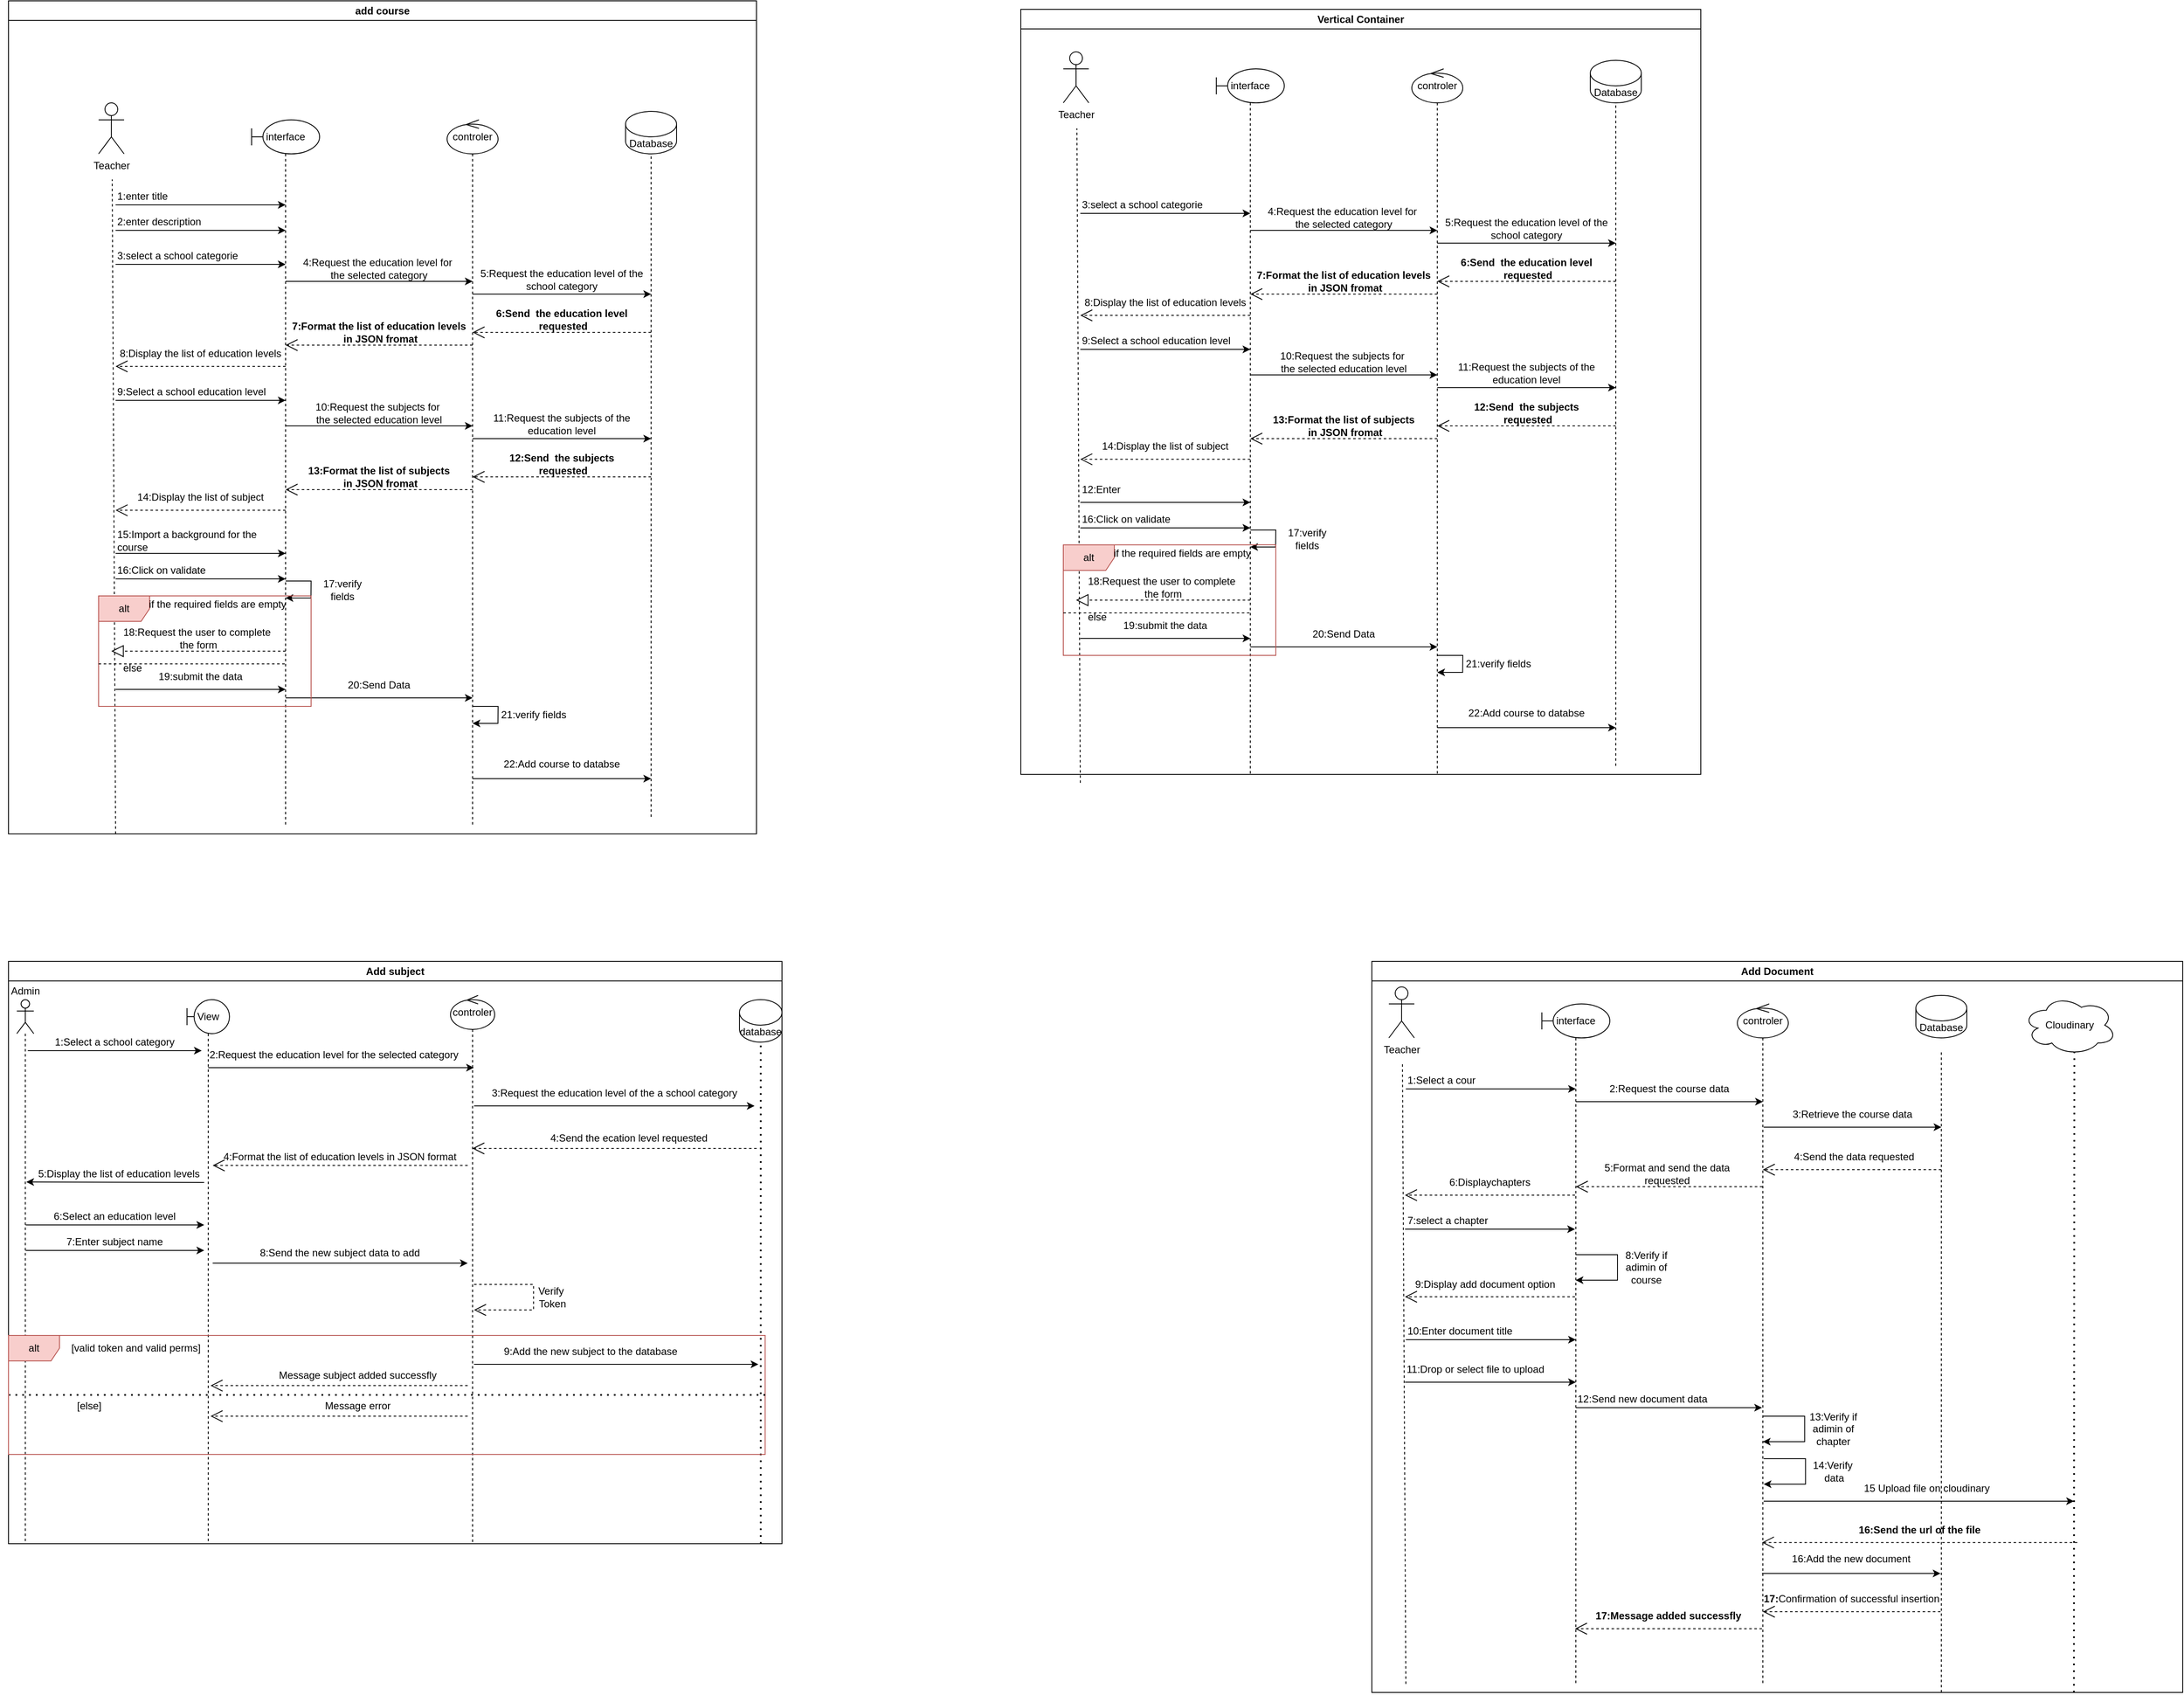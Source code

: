 <mxfile version="24.7.8">
  <diagram name="Page-1" id="2M7vfnE1_t85mSoZJv6D">
    <mxGraphModel dx="1624" dy="2048" grid="1" gridSize="10" guides="1" tooltips="1" connect="1" arrows="1" fold="1" page="1" pageScale="1" pageWidth="827" pageHeight="1169" math="0" shadow="0">
      <root>
        <mxCell id="0" />
        <mxCell id="1" parent="0" />
        <mxCell id="HVPG8_S9lerH4-LkVRMY-62" value="add course" style="swimlane;whiteSpace=wrap;html=1;" parent="1" vertex="1">
          <mxGeometry x="50" y="-1130" width="880" height="980" as="geometry">
            <mxRectangle x="50" y="-1130" width="100" height="30" as="alternateBounds" />
          </mxGeometry>
        </mxCell>
        <mxCell id="HVPG8_S9lerH4-LkVRMY-1" value="Teacher&lt;div&gt;&lt;br&gt;&lt;/div&gt;" style="shape=umlActor;verticalLabelPosition=bottom;verticalAlign=top;html=1;" parent="HVPG8_S9lerH4-LkVRMY-62" vertex="1">
          <mxGeometry x="106" y="120" width="30" height="60" as="geometry" />
        </mxCell>
        <mxCell id="HVPG8_S9lerH4-LkVRMY-2" value="interface" style="shape=umlLifeline;perimeter=lifelinePerimeter;whiteSpace=wrap;html=1;container=1;dropTarget=0;collapsible=0;recursiveResize=0;outlineConnect=0;portConstraint=eastwest;newEdgeStyle={&quot;curved&quot;:0,&quot;rounded&quot;:0};participant=umlBoundary;" parent="HVPG8_S9lerH4-LkVRMY-62" vertex="1">
          <mxGeometry x="286" y="140" width="80" height="830" as="geometry" />
        </mxCell>
        <mxCell id="HVPG8_S9lerH4-LkVRMY-4" value="" style="endArrow=none;dashed=1;html=1;rounded=0;" parent="HVPG8_S9lerH4-LkVRMY-62" edge="1">
          <mxGeometry width="50" height="50" relative="1" as="geometry">
            <mxPoint x="126" y="980" as="sourcePoint" />
            <mxPoint x="122" y="210" as="targetPoint" />
          </mxGeometry>
        </mxCell>
        <mxCell id="HVPG8_S9lerH4-LkVRMY-5" value="controler" style="shape=umlLifeline;perimeter=lifelinePerimeter;whiteSpace=wrap;html=1;container=1;dropTarget=0;collapsible=0;recursiveResize=0;outlineConnect=0;portConstraint=eastwest;newEdgeStyle={&quot;curved&quot;:0,&quot;rounded&quot;:0};participant=umlControl;" parent="HVPG8_S9lerH4-LkVRMY-62" vertex="1">
          <mxGeometry x="516" y="140" width="60" height="830" as="geometry" />
        </mxCell>
        <mxCell id="HVPG8_S9lerH4-LkVRMY-6" value="Database" style="shape=cylinder3;whiteSpace=wrap;html=1;boundedLbl=1;backgroundOutline=1;size=15;" parent="HVPG8_S9lerH4-LkVRMY-62" vertex="1">
          <mxGeometry x="726" y="130" width="60" height="50" as="geometry" />
        </mxCell>
        <mxCell id="HVPG8_S9lerH4-LkVRMY-7" value="" style="endArrow=none;dashed=1;html=1;rounded=0;entryX=0.5;entryY=1;entryDx=0;entryDy=0;entryPerimeter=0;" parent="HVPG8_S9lerH4-LkVRMY-62" target="HVPG8_S9lerH4-LkVRMY-6" edge="1">
          <mxGeometry width="50" height="50" relative="1" as="geometry">
            <mxPoint x="756" y="960" as="sourcePoint" />
            <mxPoint x="716" y="300" as="targetPoint" />
          </mxGeometry>
        </mxCell>
        <mxCell id="HVPG8_S9lerH4-LkVRMY-8" value="" style="endArrow=classic;html=1;rounded=0;exitX=0;exitY=1;exitDx=0;exitDy=0;entryX=1;entryY=1;entryDx=0;entryDy=0;" parent="HVPG8_S9lerH4-LkVRMY-62" source="HVPG8_S9lerH4-LkVRMY-9" target="HVPG8_S9lerH4-LkVRMY-9" edge="1">
          <mxGeometry width="50" height="50" relative="1" as="geometry">
            <mxPoint x="146" y="250" as="sourcePoint" />
            <mxPoint x="236" y="250" as="targetPoint" />
          </mxGeometry>
        </mxCell>
        <mxCell id="HVPG8_S9lerH4-LkVRMY-9" value="1:enter title" style="text;html=1;align=left;verticalAlign=middle;whiteSpace=wrap;rounded=0;" parent="HVPG8_S9lerH4-LkVRMY-62" vertex="1">
          <mxGeometry x="126" y="220" width="200" height="20" as="geometry" />
        </mxCell>
        <mxCell id="HVPG8_S9lerH4-LkVRMY-10" value="" style="endArrow=classic;html=1;rounded=0;exitX=0;exitY=1;exitDx=0;exitDy=0;entryX=1;entryY=1;entryDx=0;entryDy=0;" parent="HVPG8_S9lerH4-LkVRMY-62" source="HVPG8_S9lerH4-LkVRMY-11" target="HVPG8_S9lerH4-LkVRMY-11" edge="1">
          <mxGeometry width="50" height="50" relative="1" as="geometry">
            <mxPoint x="146" y="280" as="sourcePoint" />
            <mxPoint x="236" y="280" as="targetPoint" />
          </mxGeometry>
        </mxCell>
        <mxCell id="HVPG8_S9lerH4-LkVRMY-11" value="2:enter description" style="text;html=1;align=left;verticalAlign=middle;whiteSpace=wrap;rounded=0;" parent="HVPG8_S9lerH4-LkVRMY-62" vertex="1">
          <mxGeometry x="126" y="250" width="200" height="20" as="geometry" />
        </mxCell>
        <mxCell id="HVPG8_S9lerH4-LkVRMY-12" value="" style="endArrow=classic;html=1;rounded=0;entryX=1;entryY=1;entryDx=0;entryDy=0;exitX=0;exitY=1;exitDx=0;exitDy=0;" parent="HVPG8_S9lerH4-LkVRMY-62" source="HVPG8_S9lerH4-LkVRMY-13" target="HVPG8_S9lerH4-LkVRMY-13" edge="1">
          <mxGeometry width="50" height="50" relative="1" as="geometry">
            <mxPoint x="156" y="320" as="sourcePoint" />
            <mxPoint x="226" y="310" as="targetPoint" />
          </mxGeometry>
        </mxCell>
        <mxCell id="HVPG8_S9lerH4-LkVRMY-13" value="3:select a school categorie" style="text;html=1;align=left;verticalAlign=middle;whiteSpace=wrap;rounded=0;" parent="HVPG8_S9lerH4-LkVRMY-62" vertex="1">
          <mxGeometry x="126" y="290" width="200" height="20" as="geometry" />
        </mxCell>
        <mxCell id="HVPG8_S9lerH4-LkVRMY-14" value="" style="endArrow=classic;html=1;rounded=0;entryX=1;entryY=1;entryDx=0;entryDy=0;exitX=0;exitY=1;exitDx=0;exitDy=0;" parent="HVPG8_S9lerH4-LkVRMY-62" source="HVPG8_S9lerH4-LkVRMY-15" target="HVPG8_S9lerH4-LkVRMY-15" edge="1">
          <mxGeometry width="50" height="50" relative="1" as="geometry">
            <mxPoint x="386" y="370" as="sourcePoint" />
            <mxPoint x="466" y="370" as="targetPoint" />
          </mxGeometry>
        </mxCell>
        <mxCell id="HVPG8_S9lerH4-LkVRMY-15" value="4:Request the education level for&amp;nbsp;&lt;div&gt;the selected category&lt;/div&gt;" style="text;html=1;align=center;verticalAlign=middle;whiteSpace=wrap;rounded=0;" parent="HVPG8_S9lerH4-LkVRMY-62" vertex="1">
          <mxGeometry x="326" y="300" width="220" height="30" as="geometry" />
        </mxCell>
        <mxCell id="HVPG8_S9lerH4-LkVRMY-16" value="5:Request the education level of the school category" style="text;html=1;align=center;verticalAlign=middle;whiteSpace=wrap;rounded=0;" parent="HVPG8_S9lerH4-LkVRMY-62" vertex="1">
          <mxGeometry x="546" y="310" width="210" height="35" as="geometry" />
        </mxCell>
        <mxCell id="HVPG8_S9lerH4-LkVRMY-17" value="" style="endArrow=classic;html=1;rounded=0;exitX=0;exitY=1;exitDx=0;exitDy=0;entryX=1;entryY=1;entryDx=0;entryDy=0;" parent="HVPG8_S9lerH4-LkVRMY-62" source="HVPG8_S9lerH4-LkVRMY-16" target="HVPG8_S9lerH4-LkVRMY-16" edge="1">
          <mxGeometry width="50" height="50" relative="1" as="geometry">
            <mxPoint x="606" y="310" as="sourcePoint" />
            <mxPoint x="656" y="260" as="targetPoint" />
          </mxGeometry>
        </mxCell>
        <mxCell id="HVPG8_S9lerH4-LkVRMY-18" value="" style="endArrow=open;endSize=12;dashed=1;html=1;rounded=0;entryX=0;entryY=1;entryDx=0;entryDy=0;exitX=1;exitY=1;exitDx=0;exitDy=0;" parent="HVPG8_S9lerH4-LkVRMY-62" source="HVPG8_S9lerH4-LkVRMY-20" target="HVPG8_S9lerH4-LkVRMY-20" edge="1">
          <mxGeometry width="160" relative="1" as="geometry">
            <mxPoint x="726" y="390" as="sourcePoint" />
            <mxPoint x="606" y="330" as="targetPoint" />
          </mxGeometry>
        </mxCell>
        <mxCell id="HVPG8_S9lerH4-LkVRMY-20" value="&lt;span style=&quot;font-weight: 700; text-wrap: nowrap;&quot;&gt;6:Send&amp;nbsp; the education level&lt;/span&gt;&lt;div&gt;&lt;span style=&quot;font-weight: 700; text-wrap: nowrap;&quot;&gt;&amp;nbsp;requested&lt;/span&gt;&lt;/div&gt;" style="text;html=1;align=center;verticalAlign=middle;whiteSpace=wrap;rounded=0;" parent="HVPG8_S9lerH4-LkVRMY-62" vertex="1">
          <mxGeometry x="546" y="360" width="210" height="30" as="geometry" />
        </mxCell>
        <mxCell id="HVPG8_S9lerH4-LkVRMY-21" value="" style="endArrow=open;endSize=12;dashed=1;html=1;rounded=0;entryX=0;entryY=1;entryDx=0;entryDy=0;exitX=1;exitY=1;exitDx=0;exitDy=0;" parent="HVPG8_S9lerH4-LkVRMY-62" source="HVPG8_S9lerH4-LkVRMY-22" target="HVPG8_S9lerH4-LkVRMY-22" edge="1">
          <mxGeometry width="160" relative="1" as="geometry">
            <mxPoint x="516" y="405" as="sourcePoint" />
            <mxPoint x="396" y="345" as="targetPoint" />
          </mxGeometry>
        </mxCell>
        <mxCell id="HVPG8_S9lerH4-LkVRMY-22" value="&lt;span style=&quot;font-weight: 700; text-wrap: nowrap;&quot;&gt;7:Format the list of education levels&lt;/span&gt;&lt;div&gt;&lt;span style=&quot;font-weight: 700; text-wrap: nowrap;&quot;&gt;&amp;nbsp;in JSON fromat&lt;/span&gt;&lt;/div&gt;" style="text;html=1;align=center;verticalAlign=middle;whiteSpace=wrap;rounded=0;" parent="HVPG8_S9lerH4-LkVRMY-62" vertex="1">
          <mxGeometry x="326" y="375" width="220" height="30" as="geometry" />
        </mxCell>
        <mxCell id="HVPG8_S9lerH4-LkVRMY-24" value="8:Display the list of education levels" style="text;html=1;align=center;verticalAlign=middle;whiteSpace=wrap;rounded=0;" parent="HVPG8_S9lerH4-LkVRMY-62" vertex="1">
          <mxGeometry x="126" y="400" width="200" height="30" as="geometry" />
        </mxCell>
        <mxCell id="HVPG8_S9lerH4-LkVRMY-26" value="" style="endArrow=classic;html=1;rounded=0;entryX=1;entryY=1;entryDx=0;entryDy=0;exitX=0;exitY=1;exitDx=0;exitDy=0;" parent="HVPG8_S9lerH4-LkVRMY-62" source="HVPG8_S9lerH4-LkVRMY-27" target="HVPG8_S9lerH4-LkVRMY-27" edge="1">
          <mxGeometry width="50" height="50" relative="1" as="geometry">
            <mxPoint x="156" y="480" as="sourcePoint" />
            <mxPoint x="226" y="470" as="targetPoint" />
          </mxGeometry>
        </mxCell>
        <mxCell id="HVPG8_S9lerH4-LkVRMY-27" value="9:Select a school education level" style="text;html=1;align=left;verticalAlign=middle;whiteSpace=wrap;rounded=0;" parent="HVPG8_S9lerH4-LkVRMY-62" vertex="1">
          <mxGeometry x="126" y="450" width="200" height="20" as="geometry" />
        </mxCell>
        <mxCell id="HVPG8_S9lerH4-LkVRMY-28" value="" style="endArrow=open;endSize=12;dashed=1;html=1;rounded=0;entryX=0;entryY=1;entryDx=0;entryDy=0;exitX=1;exitY=1;exitDx=0;exitDy=0;" parent="HVPG8_S9lerH4-LkVRMY-62" source="HVPG8_S9lerH4-LkVRMY-24" target="HVPG8_S9lerH4-LkVRMY-24" edge="1">
          <mxGeometry width="160" relative="1" as="geometry">
            <mxPoint x="306" y="430" as="sourcePoint" />
            <mxPoint x="186" y="430" as="targetPoint" />
          </mxGeometry>
        </mxCell>
        <mxCell id="HVPG8_S9lerH4-LkVRMY-29" value="" style="endArrow=classic;html=1;rounded=0;entryX=1;entryY=1;entryDx=0;entryDy=0;exitX=0;exitY=1;exitDx=0;exitDy=0;" parent="HVPG8_S9lerH4-LkVRMY-62" source="HVPG8_S9lerH4-LkVRMY-30" target="HVPG8_S9lerH4-LkVRMY-30" edge="1">
          <mxGeometry width="50" height="50" relative="1" as="geometry">
            <mxPoint x="386" y="540" as="sourcePoint" />
            <mxPoint x="466" y="540" as="targetPoint" />
          </mxGeometry>
        </mxCell>
        <mxCell id="HVPG8_S9lerH4-LkVRMY-30" value="10:Request the subjects for&amp;nbsp;&lt;div&gt;the selected education level&lt;/div&gt;" style="text;html=1;align=center;verticalAlign=middle;whiteSpace=wrap;rounded=0;" parent="HVPG8_S9lerH4-LkVRMY-62" vertex="1">
          <mxGeometry x="326" y="470" width="220" height="30" as="geometry" />
        </mxCell>
        <mxCell id="HVPG8_S9lerH4-LkVRMY-31" value="11:Request the subjects of the education level" style="text;html=1;align=center;verticalAlign=middle;whiteSpace=wrap;rounded=0;" parent="HVPG8_S9lerH4-LkVRMY-62" vertex="1">
          <mxGeometry x="546" y="480" width="210" height="35" as="geometry" />
        </mxCell>
        <mxCell id="HVPG8_S9lerH4-LkVRMY-32" value="" style="endArrow=classic;html=1;rounded=0;exitX=0;exitY=1;exitDx=0;exitDy=0;entryX=1;entryY=1;entryDx=0;entryDy=0;" parent="HVPG8_S9lerH4-LkVRMY-62" source="HVPG8_S9lerH4-LkVRMY-31" target="HVPG8_S9lerH4-LkVRMY-31" edge="1">
          <mxGeometry width="50" height="50" relative="1" as="geometry">
            <mxPoint x="606" y="480" as="sourcePoint" />
            <mxPoint x="656" y="430" as="targetPoint" />
          </mxGeometry>
        </mxCell>
        <mxCell id="HVPG8_S9lerH4-LkVRMY-33" value="" style="endArrow=open;endSize=12;dashed=1;html=1;rounded=0;entryX=0;entryY=1;entryDx=0;entryDy=0;exitX=1;exitY=1;exitDx=0;exitDy=0;" parent="HVPG8_S9lerH4-LkVRMY-62" source="HVPG8_S9lerH4-LkVRMY-34" target="HVPG8_S9lerH4-LkVRMY-34" edge="1">
          <mxGeometry width="160" relative="1" as="geometry">
            <mxPoint x="726" y="560" as="sourcePoint" />
            <mxPoint x="606" y="500" as="targetPoint" />
          </mxGeometry>
        </mxCell>
        <mxCell id="HVPG8_S9lerH4-LkVRMY-34" value="&lt;span style=&quot;font-weight: 700; text-wrap: nowrap;&quot;&gt;12:Send&amp;nbsp; the subjects&lt;/span&gt;&lt;div&gt;&lt;span style=&quot;font-weight: 700; text-wrap: nowrap;&quot;&gt;&amp;nbsp;requested&lt;/span&gt;&lt;/div&gt;" style="text;html=1;align=center;verticalAlign=middle;whiteSpace=wrap;rounded=0;" parent="HVPG8_S9lerH4-LkVRMY-62" vertex="1">
          <mxGeometry x="546" y="530" width="210" height="30" as="geometry" />
        </mxCell>
        <mxCell id="HVPG8_S9lerH4-LkVRMY-35" value="" style="endArrow=open;endSize=12;dashed=1;html=1;rounded=0;entryX=0;entryY=1;entryDx=0;entryDy=0;exitX=1;exitY=1;exitDx=0;exitDy=0;" parent="HVPG8_S9lerH4-LkVRMY-62" source="HVPG8_S9lerH4-LkVRMY-36" target="HVPG8_S9lerH4-LkVRMY-36" edge="1">
          <mxGeometry width="160" relative="1" as="geometry">
            <mxPoint x="516" y="575" as="sourcePoint" />
            <mxPoint x="396" y="515" as="targetPoint" />
          </mxGeometry>
        </mxCell>
        <mxCell id="HVPG8_S9lerH4-LkVRMY-36" value="&lt;span style=&quot;font-weight: 700; text-wrap: nowrap;&quot;&gt;13:Format the list of subjects&lt;/span&gt;&lt;div&gt;&lt;span style=&quot;font-weight: 700; text-wrap: nowrap;&quot;&gt;&amp;nbsp;in JSON fromat&lt;/span&gt;&lt;/div&gt;" style="text;html=1;align=center;verticalAlign=middle;whiteSpace=wrap;rounded=0;" parent="HVPG8_S9lerH4-LkVRMY-62" vertex="1">
          <mxGeometry x="326" y="545" width="220" height="30" as="geometry" />
        </mxCell>
        <mxCell id="HVPG8_S9lerH4-LkVRMY-37" value="14:Display the list of subject" style="text;html=1;align=center;verticalAlign=middle;whiteSpace=wrap;rounded=0;" parent="HVPG8_S9lerH4-LkVRMY-62" vertex="1">
          <mxGeometry x="126" y="569.31" width="200" height="30" as="geometry" />
        </mxCell>
        <mxCell id="HVPG8_S9lerH4-LkVRMY-38" value="" style="endArrow=open;endSize=12;dashed=1;html=1;rounded=0;entryX=0;entryY=1;entryDx=0;entryDy=0;exitX=1;exitY=1;exitDx=0;exitDy=0;" parent="HVPG8_S9lerH4-LkVRMY-62" source="HVPG8_S9lerH4-LkVRMY-37" target="HVPG8_S9lerH4-LkVRMY-37" edge="1">
          <mxGeometry width="160" relative="1" as="geometry">
            <mxPoint x="306" y="599.31" as="sourcePoint" />
            <mxPoint x="186" y="599.31" as="targetPoint" />
          </mxGeometry>
        </mxCell>
        <mxCell id="HVPG8_S9lerH4-LkVRMY-39" value="" style="endArrow=classic;html=1;rounded=0;exitX=0;exitY=1;exitDx=0;exitDy=0;entryX=1;entryY=1;entryDx=0;entryDy=0;" parent="HVPG8_S9lerH4-LkVRMY-62" source="HVPG8_S9lerH4-LkVRMY-40" target="HVPG8_S9lerH4-LkVRMY-40" edge="1">
          <mxGeometry width="50" height="50" relative="1" as="geometry">
            <mxPoint x="146" y="690" as="sourcePoint" />
            <mxPoint x="236" y="690" as="targetPoint" />
          </mxGeometry>
        </mxCell>
        <mxCell id="HVPG8_S9lerH4-LkVRMY-40" value="16:Click on validate" style="text;html=1;align=left;verticalAlign=middle;whiteSpace=wrap;rounded=0;" parent="HVPG8_S9lerH4-LkVRMY-62" vertex="1">
          <mxGeometry x="126" y="660" width="200" height="20" as="geometry" />
        </mxCell>
        <mxCell id="HVPG8_S9lerH4-LkVRMY-41" value="" style="endArrow=classic;html=1;rounded=0;entryX=1;entryY=1;entryDx=0;entryDy=0;exitX=0;exitY=1;exitDx=0;exitDy=0;" parent="HVPG8_S9lerH4-LkVRMY-62" source="HVPG8_S9lerH4-LkVRMY-42" target="HVPG8_S9lerH4-LkVRMY-42" edge="1">
          <mxGeometry width="50" height="50" relative="1" as="geometry">
            <mxPoint x="386" y="770" as="sourcePoint" />
            <mxPoint x="466" y="770" as="targetPoint" />
          </mxGeometry>
        </mxCell>
        <mxCell id="HVPG8_S9lerH4-LkVRMY-42" value="20:Send Data" style="text;html=1;align=center;verticalAlign=middle;whiteSpace=wrap;rounded=0;" parent="HVPG8_S9lerH4-LkVRMY-62" vertex="1">
          <mxGeometry x="326" y="790" width="220" height="30" as="geometry" />
        </mxCell>
        <mxCell id="HVPG8_S9lerH4-LkVRMY-43" value="" style="endArrow=classic;html=1;rounded=0;" parent="HVPG8_S9lerH4-LkVRMY-62" edge="1">
          <mxGeometry width="50" height="50" relative="1" as="geometry">
            <mxPoint x="325.997" y="682.5" as="sourcePoint" />
            <mxPoint x="325.997" y="702.5" as="targetPoint" />
            <Array as="points">
              <mxPoint x="356" y="682.5" />
              <mxPoint x="355.83" y="702.5" />
            </Array>
          </mxGeometry>
        </mxCell>
        <mxCell id="HVPG8_S9lerH4-LkVRMY-44" value="17:verify fields" style="text;html=1;align=center;verticalAlign=middle;whiteSpace=wrap;rounded=0;" parent="HVPG8_S9lerH4-LkVRMY-62" vertex="1">
          <mxGeometry x="356" y="682.5" width="74" height="20" as="geometry" />
        </mxCell>
        <mxCell id="HVPG8_S9lerH4-LkVRMY-45" value="alt" style="shape=umlFrame;whiteSpace=wrap;html=1;pointerEvents=0;fillColor=#f8cecc;strokeColor=#b85450;" parent="HVPG8_S9lerH4-LkVRMY-62" vertex="1">
          <mxGeometry x="106" y="700" width="250" height="130" as="geometry" />
        </mxCell>
        <mxCell id="HVPG8_S9lerH4-LkVRMY-47" value="if the required fields are empty" style="text;html=1;align=center;verticalAlign=middle;whiteSpace=wrap;rounded=0;" parent="HVPG8_S9lerH4-LkVRMY-62" vertex="1">
          <mxGeometry x="156" y="702.5" width="180" height="15" as="geometry" />
        </mxCell>
        <mxCell id="HVPG8_S9lerH4-LkVRMY-48" value="18:Request the user to complete&amp;nbsp;&lt;div&gt;the form&lt;/div&gt;" style="text;html=1;align=center;verticalAlign=middle;whiteSpace=wrap;rounded=0;" parent="HVPG8_S9lerH4-LkVRMY-62" vertex="1">
          <mxGeometry x="121" y="735" width="205" height="30" as="geometry" />
        </mxCell>
        <mxCell id="HVPG8_S9lerH4-LkVRMY-50" value="" style="endArrow=block;dashed=1;endFill=0;endSize=12;html=1;rounded=0;exitX=1;exitY=1;exitDx=0;exitDy=0;entryX=0;entryY=1;entryDx=0;entryDy=0;" parent="HVPG8_S9lerH4-LkVRMY-62" source="HVPG8_S9lerH4-LkVRMY-48" target="HVPG8_S9lerH4-LkVRMY-48" edge="1">
          <mxGeometry width="160" relative="1" as="geometry">
            <mxPoint x="186" y="830" as="sourcePoint" />
            <mxPoint x="346" y="830" as="targetPoint" />
          </mxGeometry>
        </mxCell>
        <mxCell id="HVPG8_S9lerH4-LkVRMY-51" value="" style="endArrow=none;dashed=1;html=1;rounded=0;exitX=0;exitY=0.615;exitDx=0;exitDy=0;exitPerimeter=0;entryX=1;entryY=0;entryDx=0;entryDy=0;" parent="HVPG8_S9lerH4-LkVRMY-62" source="HVPG8_S9lerH4-LkVRMY-45" target="HVPG8_S9lerH4-LkVRMY-53" edge="1">
          <mxGeometry width="50" height="50" relative="1" as="geometry">
            <mxPoint x="186" y="830" as="sourcePoint" />
            <mxPoint x="236" y="780" as="targetPoint" />
          </mxGeometry>
        </mxCell>
        <mxCell id="HVPG8_S9lerH4-LkVRMY-52" value="" style="endArrow=classic;html=1;rounded=0;exitX=0;exitY=1;exitDx=0;exitDy=0;entryX=1;entryY=1;entryDx=0;entryDy=0;" parent="HVPG8_S9lerH4-LkVRMY-62" source="HVPG8_S9lerH4-LkVRMY-53" target="HVPG8_S9lerH4-LkVRMY-53" edge="1">
          <mxGeometry width="50" height="50" relative="1" as="geometry">
            <mxPoint x="166" y="920" as="sourcePoint" />
            <mxPoint x="216" y="870" as="targetPoint" />
          </mxGeometry>
        </mxCell>
        <mxCell id="HVPG8_S9lerH4-LkVRMY-53" value="19:submit the data" style="text;html=1;align=center;verticalAlign=middle;whiteSpace=wrap;rounded=0;" parent="HVPG8_S9lerH4-LkVRMY-62" vertex="1">
          <mxGeometry x="126" y="780" width="200" height="30" as="geometry" />
        </mxCell>
        <mxCell id="HVPG8_S9lerH4-LkVRMY-54" value="" style="endArrow=classic;html=1;rounded=0;exitX=0;exitY=1;exitDx=0;exitDy=0;entryX=1;entryY=1;entryDx=0;entryDy=0;" parent="HVPG8_S9lerH4-LkVRMY-62" source="HVPG8_S9lerH4-LkVRMY-55" target="HVPG8_S9lerH4-LkVRMY-55" edge="1">
          <mxGeometry width="50" height="50" relative="1" as="geometry">
            <mxPoint x="146" y="660" as="sourcePoint" />
            <mxPoint x="236" y="660" as="targetPoint" />
          </mxGeometry>
        </mxCell>
        <mxCell id="HVPG8_S9lerH4-LkVRMY-55" value="15:Import a background for the course" style="text;html=1;align=left;verticalAlign=middle;whiteSpace=wrap;rounded=0;" parent="HVPG8_S9lerH4-LkVRMY-62" vertex="1">
          <mxGeometry x="126" y="620" width="200" height="30" as="geometry" />
        </mxCell>
        <mxCell id="HVPG8_S9lerH4-LkVRMY-56" value="else" style="text;html=1;align=center;verticalAlign=middle;whiteSpace=wrap;rounded=0;" parent="HVPG8_S9lerH4-LkVRMY-62" vertex="1">
          <mxGeometry x="126" y="780" width="40" height="10" as="geometry" />
        </mxCell>
        <mxCell id="HVPG8_S9lerH4-LkVRMY-57" value="" style="endArrow=classic;html=1;rounded=0;" parent="HVPG8_S9lerH4-LkVRMY-62" edge="1">
          <mxGeometry width="50" height="50" relative="1" as="geometry">
            <mxPoint x="545.997" y="830" as="sourcePoint" />
            <mxPoint x="545.997" y="850" as="targetPoint" />
            <Array as="points">
              <mxPoint x="576" y="830" />
              <mxPoint x="575.83" y="850" />
            </Array>
          </mxGeometry>
        </mxCell>
        <mxCell id="HVPG8_S9lerH4-LkVRMY-58" value="21:verify fields" style="text;html=1;align=center;verticalAlign=middle;whiteSpace=wrap;rounded=0;" parent="HVPG8_S9lerH4-LkVRMY-62" vertex="1">
          <mxGeometry x="576" y="830" width="84" height="20" as="geometry" />
        </mxCell>
        <mxCell id="HVPG8_S9lerH4-LkVRMY-60" value="22:Add course to databse" style="text;html=1;align=center;verticalAlign=middle;whiteSpace=wrap;rounded=0;" parent="HVPG8_S9lerH4-LkVRMY-62" vertex="1">
          <mxGeometry x="546" y="880" width="210" height="35" as="geometry" />
        </mxCell>
        <mxCell id="HVPG8_S9lerH4-LkVRMY-61" value="" style="endArrow=classic;html=1;rounded=0;exitX=0;exitY=1;exitDx=0;exitDy=0;entryX=1;entryY=1;entryDx=0;entryDy=0;" parent="HVPG8_S9lerH4-LkVRMY-62" source="HVPG8_S9lerH4-LkVRMY-60" target="HVPG8_S9lerH4-LkVRMY-60" edge="1">
          <mxGeometry width="50" height="50" relative="1" as="geometry">
            <mxPoint x="606" y="880" as="sourcePoint" />
            <mxPoint x="656" y="830" as="targetPoint" />
          </mxGeometry>
        </mxCell>
        <mxCell id="6OZ3j4bZvdJSrFBnZ4jZ-1" value="Vertical Container" style="swimlane;whiteSpace=wrap;html=1;" parent="1" vertex="1">
          <mxGeometry x="1241" y="-1120" width="800" height="900" as="geometry" />
        </mxCell>
        <mxCell id="6OZ3j4bZvdJSrFBnZ4jZ-2" value="Teacher&lt;div&gt;&lt;br&gt;&lt;/div&gt;" style="shape=umlActor;verticalLabelPosition=bottom;verticalAlign=top;html=1;" parent="6OZ3j4bZvdJSrFBnZ4jZ-1" vertex="1">
          <mxGeometry x="50" y="50" width="30" height="60" as="geometry" />
        </mxCell>
        <mxCell id="6OZ3j4bZvdJSrFBnZ4jZ-3" value="interface" style="shape=umlLifeline;perimeter=lifelinePerimeter;whiteSpace=wrap;html=1;container=1;dropTarget=0;collapsible=0;recursiveResize=0;outlineConnect=0;portConstraint=eastwest;newEdgeStyle={&quot;curved&quot;:0,&quot;rounded&quot;:0};participant=umlBoundary;" parent="6OZ3j4bZvdJSrFBnZ4jZ-1" vertex="1">
          <mxGeometry x="230" y="70" width="80" height="830" as="geometry" />
        </mxCell>
        <mxCell id="6OZ3j4bZvdJSrFBnZ4jZ-4" value="" style="endArrow=none;dashed=1;html=1;rounded=0;" parent="6OZ3j4bZvdJSrFBnZ4jZ-1" edge="1">
          <mxGeometry width="50" height="50" relative="1" as="geometry">
            <mxPoint x="70" y="910" as="sourcePoint" />
            <mxPoint x="66" y="140" as="targetPoint" />
          </mxGeometry>
        </mxCell>
        <mxCell id="6OZ3j4bZvdJSrFBnZ4jZ-5" value="controler" style="shape=umlLifeline;perimeter=lifelinePerimeter;whiteSpace=wrap;html=1;container=1;dropTarget=0;collapsible=0;recursiveResize=0;outlineConnect=0;portConstraint=eastwest;newEdgeStyle={&quot;curved&quot;:0,&quot;rounded&quot;:0};participant=umlControl;" parent="6OZ3j4bZvdJSrFBnZ4jZ-1" vertex="1">
          <mxGeometry x="460" y="70" width="60" height="830" as="geometry" />
        </mxCell>
        <mxCell id="6OZ3j4bZvdJSrFBnZ4jZ-6" value="Database" style="shape=cylinder3;whiteSpace=wrap;html=1;boundedLbl=1;backgroundOutline=1;size=15;" parent="6OZ3j4bZvdJSrFBnZ4jZ-1" vertex="1">
          <mxGeometry x="670" y="60" width="60" height="50" as="geometry" />
        </mxCell>
        <mxCell id="6OZ3j4bZvdJSrFBnZ4jZ-7" value="" style="endArrow=none;dashed=1;html=1;rounded=0;entryX=0.5;entryY=1;entryDx=0;entryDy=0;entryPerimeter=0;" parent="6OZ3j4bZvdJSrFBnZ4jZ-1" target="6OZ3j4bZvdJSrFBnZ4jZ-6" edge="1">
          <mxGeometry width="50" height="50" relative="1" as="geometry">
            <mxPoint x="700" y="890" as="sourcePoint" />
            <mxPoint x="660" y="230" as="targetPoint" />
          </mxGeometry>
        </mxCell>
        <mxCell id="6OZ3j4bZvdJSrFBnZ4jZ-12" value="" style="endArrow=classic;html=1;rounded=0;entryX=1;entryY=1;entryDx=0;entryDy=0;exitX=0;exitY=1;exitDx=0;exitDy=0;" parent="6OZ3j4bZvdJSrFBnZ4jZ-1" source="6OZ3j4bZvdJSrFBnZ4jZ-13" target="6OZ3j4bZvdJSrFBnZ4jZ-13" edge="1">
          <mxGeometry width="50" height="50" relative="1" as="geometry">
            <mxPoint x="100" y="250" as="sourcePoint" />
            <mxPoint x="170" y="240" as="targetPoint" />
          </mxGeometry>
        </mxCell>
        <mxCell id="6OZ3j4bZvdJSrFBnZ4jZ-13" value="3:select a school categorie" style="text;html=1;align=left;verticalAlign=middle;whiteSpace=wrap;rounded=0;" parent="6OZ3j4bZvdJSrFBnZ4jZ-1" vertex="1">
          <mxGeometry x="70" y="220" width="200" height="20" as="geometry" />
        </mxCell>
        <mxCell id="6OZ3j4bZvdJSrFBnZ4jZ-14" value="" style="endArrow=classic;html=1;rounded=0;entryX=1;entryY=1;entryDx=0;entryDy=0;exitX=0;exitY=1;exitDx=0;exitDy=0;" parent="6OZ3j4bZvdJSrFBnZ4jZ-1" source="6OZ3j4bZvdJSrFBnZ4jZ-15" target="6OZ3j4bZvdJSrFBnZ4jZ-15" edge="1">
          <mxGeometry width="50" height="50" relative="1" as="geometry">
            <mxPoint x="330" y="300" as="sourcePoint" />
            <mxPoint x="410" y="300" as="targetPoint" />
          </mxGeometry>
        </mxCell>
        <mxCell id="6OZ3j4bZvdJSrFBnZ4jZ-15" value="4:Request the education level for&amp;nbsp;&lt;div&gt;the selected category&lt;/div&gt;" style="text;html=1;align=center;verticalAlign=middle;whiteSpace=wrap;rounded=0;" parent="6OZ3j4bZvdJSrFBnZ4jZ-1" vertex="1">
          <mxGeometry x="270" y="230" width="220" height="30" as="geometry" />
        </mxCell>
        <mxCell id="6OZ3j4bZvdJSrFBnZ4jZ-16" value="5:Request the education level of the school category" style="text;html=1;align=center;verticalAlign=middle;whiteSpace=wrap;rounded=0;" parent="6OZ3j4bZvdJSrFBnZ4jZ-1" vertex="1">
          <mxGeometry x="490" y="240" width="210" height="35" as="geometry" />
        </mxCell>
        <mxCell id="6OZ3j4bZvdJSrFBnZ4jZ-17" value="" style="endArrow=classic;html=1;rounded=0;exitX=0;exitY=1;exitDx=0;exitDy=0;entryX=1;entryY=1;entryDx=0;entryDy=0;" parent="6OZ3j4bZvdJSrFBnZ4jZ-1" source="6OZ3j4bZvdJSrFBnZ4jZ-16" target="6OZ3j4bZvdJSrFBnZ4jZ-16" edge="1">
          <mxGeometry width="50" height="50" relative="1" as="geometry">
            <mxPoint x="550" y="240" as="sourcePoint" />
            <mxPoint x="600" y="190" as="targetPoint" />
          </mxGeometry>
        </mxCell>
        <mxCell id="6OZ3j4bZvdJSrFBnZ4jZ-18" value="" style="endArrow=open;endSize=12;dashed=1;html=1;rounded=0;entryX=0;entryY=1;entryDx=0;entryDy=0;exitX=1;exitY=1;exitDx=0;exitDy=0;" parent="6OZ3j4bZvdJSrFBnZ4jZ-1" source="6OZ3j4bZvdJSrFBnZ4jZ-19" target="6OZ3j4bZvdJSrFBnZ4jZ-19" edge="1">
          <mxGeometry width="160" relative="1" as="geometry">
            <mxPoint x="670" y="320" as="sourcePoint" />
            <mxPoint x="550" y="260" as="targetPoint" />
          </mxGeometry>
        </mxCell>
        <mxCell id="6OZ3j4bZvdJSrFBnZ4jZ-19" value="&lt;span style=&quot;font-weight: 700; text-wrap: nowrap;&quot;&gt;6:Send&amp;nbsp; the education level&lt;/span&gt;&lt;div&gt;&lt;span style=&quot;font-weight: 700; text-wrap: nowrap;&quot;&gt;&amp;nbsp;requested&lt;/span&gt;&lt;/div&gt;" style="text;html=1;align=center;verticalAlign=middle;whiteSpace=wrap;rounded=0;" parent="6OZ3j4bZvdJSrFBnZ4jZ-1" vertex="1">
          <mxGeometry x="490" y="290" width="210" height="30" as="geometry" />
        </mxCell>
        <mxCell id="6OZ3j4bZvdJSrFBnZ4jZ-20" value="" style="endArrow=open;endSize=12;dashed=1;html=1;rounded=0;entryX=0;entryY=1;entryDx=0;entryDy=0;exitX=1;exitY=1;exitDx=0;exitDy=0;" parent="6OZ3j4bZvdJSrFBnZ4jZ-1" source="6OZ3j4bZvdJSrFBnZ4jZ-21" target="6OZ3j4bZvdJSrFBnZ4jZ-21" edge="1">
          <mxGeometry width="160" relative="1" as="geometry">
            <mxPoint x="460" y="335" as="sourcePoint" />
            <mxPoint x="340" y="275" as="targetPoint" />
          </mxGeometry>
        </mxCell>
        <mxCell id="6OZ3j4bZvdJSrFBnZ4jZ-21" value="&lt;span style=&quot;font-weight: 700; text-wrap: nowrap;&quot;&gt;7:Format the list of education levels&lt;/span&gt;&lt;div&gt;&lt;span style=&quot;font-weight: 700; text-wrap: nowrap;&quot;&gt;&amp;nbsp;in JSON fromat&lt;/span&gt;&lt;/div&gt;" style="text;html=1;align=center;verticalAlign=middle;whiteSpace=wrap;rounded=0;" parent="6OZ3j4bZvdJSrFBnZ4jZ-1" vertex="1">
          <mxGeometry x="270" y="305" width="220" height="30" as="geometry" />
        </mxCell>
        <mxCell id="6OZ3j4bZvdJSrFBnZ4jZ-22" value="8:Display the list of education levels" style="text;html=1;align=center;verticalAlign=middle;whiteSpace=wrap;rounded=0;" parent="6OZ3j4bZvdJSrFBnZ4jZ-1" vertex="1">
          <mxGeometry x="70" y="330" width="200" height="30" as="geometry" />
        </mxCell>
        <mxCell id="6OZ3j4bZvdJSrFBnZ4jZ-23" value="" style="endArrow=classic;html=1;rounded=0;entryX=1;entryY=1;entryDx=0;entryDy=0;exitX=0;exitY=1;exitDx=0;exitDy=0;" parent="6OZ3j4bZvdJSrFBnZ4jZ-1" source="6OZ3j4bZvdJSrFBnZ4jZ-24" target="6OZ3j4bZvdJSrFBnZ4jZ-24" edge="1">
          <mxGeometry width="50" height="50" relative="1" as="geometry">
            <mxPoint x="100" y="410" as="sourcePoint" />
            <mxPoint x="170" y="400" as="targetPoint" />
          </mxGeometry>
        </mxCell>
        <mxCell id="6OZ3j4bZvdJSrFBnZ4jZ-24" value="9:Select a school education level" style="text;html=1;align=left;verticalAlign=middle;whiteSpace=wrap;rounded=0;" parent="6OZ3j4bZvdJSrFBnZ4jZ-1" vertex="1">
          <mxGeometry x="70" y="380" width="200" height="20" as="geometry" />
        </mxCell>
        <mxCell id="6OZ3j4bZvdJSrFBnZ4jZ-25" value="" style="endArrow=open;endSize=12;dashed=1;html=1;rounded=0;entryX=0;entryY=1;entryDx=0;entryDy=0;exitX=1;exitY=1;exitDx=0;exitDy=0;" parent="6OZ3j4bZvdJSrFBnZ4jZ-1" source="6OZ3j4bZvdJSrFBnZ4jZ-22" target="6OZ3j4bZvdJSrFBnZ4jZ-22" edge="1">
          <mxGeometry width="160" relative="1" as="geometry">
            <mxPoint x="250" y="360" as="sourcePoint" />
            <mxPoint x="130" y="360" as="targetPoint" />
          </mxGeometry>
        </mxCell>
        <mxCell id="6OZ3j4bZvdJSrFBnZ4jZ-26" value="" style="endArrow=classic;html=1;rounded=0;entryX=1;entryY=1;entryDx=0;entryDy=0;exitX=0;exitY=1;exitDx=0;exitDy=0;" parent="6OZ3j4bZvdJSrFBnZ4jZ-1" source="6OZ3j4bZvdJSrFBnZ4jZ-27" target="6OZ3j4bZvdJSrFBnZ4jZ-27" edge="1">
          <mxGeometry width="50" height="50" relative="1" as="geometry">
            <mxPoint x="330" y="470" as="sourcePoint" />
            <mxPoint x="410" y="470" as="targetPoint" />
          </mxGeometry>
        </mxCell>
        <mxCell id="6OZ3j4bZvdJSrFBnZ4jZ-27" value="10:Request the subjects for&amp;nbsp;&lt;div&gt;the selected education level&lt;/div&gt;" style="text;html=1;align=center;verticalAlign=middle;whiteSpace=wrap;rounded=0;" parent="6OZ3j4bZvdJSrFBnZ4jZ-1" vertex="1">
          <mxGeometry x="270" y="400" width="220" height="30" as="geometry" />
        </mxCell>
        <mxCell id="6OZ3j4bZvdJSrFBnZ4jZ-28" value="11:Request the subjects of the education level" style="text;html=1;align=center;verticalAlign=middle;whiteSpace=wrap;rounded=0;" parent="6OZ3j4bZvdJSrFBnZ4jZ-1" vertex="1">
          <mxGeometry x="490" y="410" width="210" height="35" as="geometry" />
        </mxCell>
        <mxCell id="6OZ3j4bZvdJSrFBnZ4jZ-29" value="" style="endArrow=classic;html=1;rounded=0;exitX=0;exitY=1;exitDx=0;exitDy=0;entryX=1;entryY=1;entryDx=0;entryDy=0;" parent="6OZ3j4bZvdJSrFBnZ4jZ-1" source="6OZ3j4bZvdJSrFBnZ4jZ-28" target="6OZ3j4bZvdJSrFBnZ4jZ-28" edge="1">
          <mxGeometry width="50" height="50" relative="1" as="geometry">
            <mxPoint x="550" y="410" as="sourcePoint" />
            <mxPoint x="600" y="360" as="targetPoint" />
          </mxGeometry>
        </mxCell>
        <mxCell id="6OZ3j4bZvdJSrFBnZ4jZ-30" value="" style="endArrow=open;endSize=12;dashed=1;html=1;rounded=0;entryX=0;entryY=1;entryDx=0;entryDy=0;exitX=1;exitY=1;exitDx=0;exitDy=0;" parent="6OZ3j4bZvdJSrFBnZ4jZ-1" source="6OZ3j4bZvdJSrFBnZ4jZ-31" target="6OZ3j4bZvdJSrFBnZ4jZ-31" edge="1">
          <mxGeometry width="160" relative="1" as="geometry">
            <mxPoint x="670" y="490" as="sourcePoint" />
            <mxPoint x="550" y="430" as="targetPoint" />
          </mxGeometry>
        </mxCell>
        <mxCell id="6OZ3j4bZvdJSrFBnZ4jZ-31" value="&lt;span style=&quot;font-weight: 700; text-wrap: nowrap;&quot;&gt;12:Send&amp;nbsp; the subjects&lt;/span&gt;&lt;div&gt;&lt;span style=&quot;font-weight: 700; text-wrap: nowrap;&quot;&gt;&amp;nbsp;requested&lt;/span&gt;&lt;/div&gt;" style="text;html=1;align=center;verticalAlign=middle;whiteSpace=wrap;rounded=0;" parent="6OZ3j4bZvdJSrFBnZ4jZ-1" vertex="1">
          <mxGeometry x="490" y="460" width="210" height="30" as="geometry" />
        </mxCell>
        <mxCell id="6OZ3j4bZvdJSrFBnZ4jZ-32" value="" style="endArrow=open;endSize=12;dashed=1;html=1;rounded=0;entryX=0;entryY=1;entryDx=0;entryDy=0;exitX=1;exitY=1;exitDx=0;exitDy=0;" parent="6OZ3j4bZvdJSrFBnZ4jZ-1" source="6OZ3j4bZvdJSrFBnZ4jZ-33" target="6OZ3j4bZvdJSrFBnZ4jZ-33" edge="1">
          <mxGeometry width="160" relative="1" as="geometry">
            <mxPoint x="460" y="505" as="sourcePoint" />
            <mxPoint x="340" y="445" as="targetPoint" />
          </mxGeometry>
        </mxCell>
        <mxCell id="6OZ3j4bZvdJSrFBnZ4jZ-33" value="&lt;span style=&quot;font-weight: 700; text-wrap: nowrap;&quot;&gt;13:Format the list of subjects&lt;/span&gt;&lt;div&gt;&lt;span style=&quot;font-weight: 700; text-wrap: nowrap;&quot;&gt;&amp;nbsp;in JSON fromat&lt;/span&gt;&lt;/div&gt;" style="text;html=1;align=center;verticalAlign=middle;whiteSpace=wrap;rounded=0;" parent="6OZ3j4bZvdJSrFBnZ4jZ-1" vertex="1">
          <mxGeometry x="270" y="475" width="220" height="30" as="geometry" />
        </mxCell>
        <mxCell id="6OZ3j4bZvdJSrFBnZ4jZ-34" value="14:Display the list of subject" style="text;html=1;align=center;verticalAlign=middle;whiteSpace=wrap;rounded=0;" parent="6OZ3j4bZvdJSrFBnZ4jZ-1" vertex="1">
          <mxGeometry x="70" y="499.31" width="200" height="30" as="geometry" />
        </mxCell>
        <mxCell id="6OZ3j4bZvdJSrFBnZ4jZ-35" value="" style="endArrow=open;endSize=12;dashed=1;html=1;rounded=0;entryX=0;entryY=1;entryDx=0;entryDy=0;exitX=1;exitY=1;exitDx=0;exitDy=0;" parent="6OZ3j4bZvdJSrFBnZ4jZ-1" source="6OZ3j4bZvdJSrFBnZ4jZ-34" target="6OZ3j4bZvdJSrFBnZ4jZ-34" edge="1">
          <mxGeometry width="160" relative="1" as="geometry">
            <mxPoint x="250" y="529.31" as="sourcePoint" />
            <mxPoint x="130" y="529.31" as="targetPoint" />
          </mxGeometry>
        </mxCell>
        <mxCell id="6OZ3j4bZvdJSrFBnZ4jZ-36" value="" style="endArrow=classic;html=1;rounded=0;exitX=0;exitY=1;exitDx=0;exitDy=0;entryX=1;entryY=1;entryDx=0;entryDy=0;" parent="6OZ3j4bZvdJSrFBnZ4jZ-1" source="6OZ3j4bZvdJSrFBnZ4jZ-37" target="6OZ3j4bZvdJSrFBnZ4jZ-37" edge="1">
          <mxGeometry width="50" height="50" relative="1" as="geometry">
            <mxPoint x="90" y="620" as="sourcePoint" />
            <mxPoint x="180" y="620" as="targetPoint" />
          </mxGeometry>
        </mxCell>
        <mxCell id="6OZ3j4bZvdJSrFBnZ4jZ-37" value="16:Click on validate" style="text;html=1;align=left;verticalAlign=middle;whiteSpace=wrap;rounded=0;" parent="6OZ3j4bZvdJSrFBnZ4jZ-1" vertex="1">
          <mxGeometry x="70" y="590" width="200" height="20" as="geometry" />
        </mxCell>
        <mxCell id="6OZ3j4bZvdJSrFBnZ4jZ-38" value="" style="endArrow=classic;html=1;rounded=0;entryX=1;entryY=1;entryDx=0;entryDy=0;exitX=0;exitY=1;exitDx=0;exitDy=0;" parent="6OZ3j4bZvdJSrFBnZ4jZ-1" source="6OZ3j4bZvdJSrFBnZ4jZ-39" target="6OZ3j4bZvdJSrFBnZ4jZ-39" edge="1">
          <mxGeometry width="50" height="50" relative="1" as="geometry">
            <mxPoint x="330" y="700" as="sourcePoint" />
            <mxPoint x="410" y="700" as="targetPoint" />
          </mxGeometry>
        </mxCell>
        <mxCell id="6OZ3j4bZvdJSrFBnZ4jZ-39" value="20:Send Data" style="text;html=1;align=center;verticalAlign=middle;whiteSpace=wrap;rounded=0;" parent="6OZ3j4bZvdJSrFBnZ4jZ-1" vertex="1">
          <mxGeometry x="270" y="720" width="220" height="30" as="geometry" />
        </mxCell>
        <mxCell id="6OZ3j4bZvdJSrFBnZ4jZ-40" value="" style="endArrow=classic;html=1;rounded=0;" parent="6OZ3j4bZvdJSrFBnZ4jZ-1" edge="1">
          <mxGeometry width="50" height="50" relative="1" as="geometry">
            <mxPoint x="269.997" y="612.5" as="sourcePoint" />
            <mxPoint x="269.997" y="632.5" as="targetPoint" />
            <Array as="points">
              <mxPoint x="300" y="612.5" />
              <mxPoint x="299.83" y="632.5" />
            </Array>
          </mxGeometry>
        </mxCell>
        <mxCell id="6OZ3j4bZvdJSrFBnZ4jZ-41" value="17:verify fields" style="text;html=1;align=center;verticalAlign=middle;whiteSpace=wrap;rounded=0;" parent="6OZ3j4bZvdJSrFBnZ4jZ-1" vertex="1">
          <mxGeometry x="300" y="612.5" width="74" height="20" as="geometry" />
        </mxCell>
        <mxCell id="6OZ3j4bZvdJSrFBnZ4jZ-42" value="alt" style="shape=umlFrame;whiteSpace=wrap;html=1;pointerEvents=0;fillColor=#f8cecc;strokeColor=#b85450;" parent="6OZ3j4bZvdJSrFBnZ4jZ-1" vertex="1">
          <mxGeometry x="50" y="630" width="250" height="130" as="geometry" />
        </mxCell>
        <mxCell id="6OZ3j4bZvdJSrFBnZ4jZ-43" value="if the required fields are empty" style="text;html=1;align=center;verticalAlign=middle;whiteSpace=wrap;rounded=0;" parent="6OZ3j4bZvdJSrFBnZ4jZ-1" vertex="1">
          <mxGeometry x="100" y="632.5" width="180" height="15" as="geometry" />
        </mxCell>
        <mxCell id="6OZ3j4bZvdJSrFBnZ4jZ-44" value="18:Request the user to complete&amp;nbsp;&lt;div&gt;the form&lt;/div&gt;" style="text;html=1;align=center;verticalAlign=middle;whiteSpace=wrap;rounded=0;" parent="6OZ3j4bZvdJSrFBnZ4jZ-1" vertex="1">
          <mxGeometry x="65" y="665" width="205" height="30" as="geometry" />
        </mxCell>
        <mxCell id="6OZ3j4bZvdJSrFBnZ4jZ-45" value="" style="endArrow=block;dashed=1;endFill=0;endSize=12;html=1;rounded=0;exitX=1;exitY=1;exitDx=0;exitDy=0;entryX=0;entryY=1;entryDx=0;entryDy=0;" parent="6OZ3j4bZvdJSrFBnZ4jZ-1" source="6OZ3j4bZvdJSrFBnZ4jZ-44" target="6OZ3j4bZvdJSrFBnZ4jZ-44" edge="1">
          <mxGeometry width="160" relative="1" as="geometry">
            <mxPoint x="130" y="760" as="sourcePoint" />
            <mxPoint x="290" y="760" as="targetPoint" />
          </mxGeometry>
        </mxCell>
        <mxCell id="6OZ3j4bZvdJSrFBnZ4jZ-46" value="" style="endArrow=none;dashed=1;html=1;rounded=0;exitX=0;exitY=0.615;exitDx=0;exitDy=0;exitPerimeter=0;entryX=1;entryY=0;entryDx=0;entryDy=0;" parent="6OZ3j4bZvdJSrFBnZ4jZ-1" source="6OZ3j4bZvdJSrFBnZ4jZ-42" target="6OZ3j4bZvdJSrFBnZ4jZ-48" edge="1">
          <mxGeometry width="50" height="50" relative="1" as="geometry">
            <mxPoint x="130" y="760" as="sourcePoint" />
            <mxPoint x="180" y="710" as="targetPoint" />
          </mxGeometry>
        </mxCell>
        <mxCell id="6OZ3j4bZvdJSrFBnZ4jZ-47" value="" style="endArrow=classic;html=1;rounded=0;exitX=0;exitY=1;exitDx=0;exitDy=0;entryX=1;entryY=1;entryDx=0;entryDy=0;" parent="6OZ3j4bZvdJSrFBnZ4jZ-1" source="6OZ3j4bZvdJSrFBnZ4jZ-48" target="6OZ3j4bZvdJSrFBnZ4jZ-48" edge="1">
          <mxGeometry width="50" height="50" relative="1" as="geometry">
            <mxPoint x="110" y="850" as="sourcePoint" />
            <mxPoint x="160" y="800" as="targetPoint" />
          </mxGeometry>
        </mxCell>
        <mxCell id="6OZ3j4bZvdJSrFBnZ4jZ-48" value="19:submit the data" style="text;html=1;align=center;verticalAlign=middle;whiteSpace=wrap;rounded=0;" parent="6OZ3j4bZvdJSrFBnZ4jZ-1" vertex="1">
          <mxGeometry x="70" y="710" width="200" height="30" as="geometry" />
        </mxCell>
        <mxCell id="6OZ3j4bZvdJSrFBnZ4jZ-49" value="" style="endArrow=classic;html=1;rounded=0;exitX=0;exitY=1;exitDx=0;exitDy=0;entryX=1;entryY=1;entryDx=0;entryDy=0;" parent="6OZ3j4bZvdJSrFBnZ4jZ-1" source="6OZ3j4bZvdJSrFBnZ4jZ-50" target="6OZ3j4bZvdJSrFBnZ4jZ-50" edge="1">
          <mxGeometry width="50" height="50" relative="1" as="geometry">
            <mxPoint x="90" y="590" as="sourcePoint" />
            <mxPoint x="180" y="590" as="targetPoint" />
          </mxGeometry>
        </mxCell>
        <mxCell id="6OZ3j4bZvdJSrFBnZ4jZ-50" value="12:Enter" style="text;html=1;align=left;verticalAlign=middle;whiteSpace=wrap;rounded=0;" parent="6OZ3j4bZvdJSrFBnZ4jZ-1" vertex="1">
          <mxGeometry x="70" y="550" width="200" height="30" as="geometry" />
        </mxCell>
        <mxCell id="6OZ3j4bZvdJSrFBnZ4jZ-51" value="else" style="text;html=1;align=center;verticalAlign=middle;whiteSpace=wrap;rounded=0;" parent="6OZ3j4bZvdJSrFBnZ4jZ-1" vertex="1">
          <mxGeometry x="70" y="710" width="40" height="10" as="geometry" />
        </mxCell>
        <mxCell id="6OZ3j4bZvdJSrFBnZ4jZ-52" value="" style="endArrow=classic;html=1;rounded=0;" parent="6OZ3j4bZvdJSrFBnZ4jZ-1" edge="1">
          <mxGeometry width="50" height="50" relative="1" as="geometry">
            <mxPoint x="489.997" y="760" as="sourcePoint" />
            <mxPoint x="489.997" y="780" as="targetPoint" />
            <Array as="points">
              <mxPoint x="520" y="760" />
              <mxPoint x="519.83" y="780" />
            </Array>
          </mxGeometry>
        </mxCell>
        <mxCell id="6OZ3j4bZvdJSrFBnZ4jZ-53" value="21:verify fields" style="text;html=1;align=center;verticalAlign=middle;whiteSpace=wrap;rounded=0;" parent="6OZ3j4bZvdJSrFBnZ4jZ-1" vertex="1">
          <mxGeometry x="520" y="760" width="84" height="20" as="geometry" />
        </mxCell>
        <mxCell id="6OZ3j4bZvdJSrFBnZ4jZ-54" value="22:Add course to databse" style="text;html=1;align=center;verticalAlign=middle;whiteSpace=wrap;rounded=0;" parent="6OZ3j4bZvdJSrFBnZ4jZ-1" vertex="1">
          <mxGeometry x="490" y="810" width="210" height="35" as="geometry" />
        </mxCell>
        <mxCell id="6OZ3j4bZvdJSrFBnZ4jZ-55" value="" style="endArrow=classic;html=1;rounded=0;exitX=0;exitY=1;exitDx=0;exitDy=0;entryX=1;entryY=1;entryDx=0;entryDy=0;" parent="6OZ3j4bZvdJSrFBnZ4jZ-1" source="6OZ3j4bZvdJSrFBnZ4jZ-54" target="6OZ3j4bZvdJSrFBnZ4jZ-54" edge="1">
          <mxGeometry width="50" height="50" relative="1" as="geometry">
            <mxPoint x="550" y="810" as="sourcePoint" />
            <mxPoint x="600" y="760" as="targetPoint" />
          </mxGeometry>
        </mxCell>
        <mxCell id="xfdLmQWzzkXOY5CbvsEz-39" value="Add subject" style="swimlane;whiteSpace=wrap;html=1;" parent="1" vertex="1">
          <mxGeometry x="50" width="910" height="685" as="geometry" />
        </mxCell>
        <mxCell id="xfdLmQWzzkXOY5CbvsEz-1" value="View" style="shape=umlLifeline;perimeter=lifelinePerimeter;whiteSpace=wrap;html=1;container=1;dropTarget=0;collapsible=0;recursiveResize=0;outlineConnect=0;portConstraint=eastwest;newEdgeStyle={&quot;curved&quot;:0,&quot;rounded&quot;:0};participant=umlBoundary;" parent="xfdLmQWzzkXOY5CbvsEz-39" vertex="1">
          <mxGeometry x="210" y="45" width="50" height="640" as="geometry" />
        </mxCell>
        <mxCell id="xfdLmQWzzkXOY5CbvsEz-2" value="" style="shape=umlLifeline;perimeter=lifelinePerimeter;whiteSpace=wrap;html=1;container=1;dropTarget=0;collapsible=0;recursiveResize=0;outlineConnect=0;portConstraint=eastwest;newEdgeStyle={&quot;curved&quot;:0,&quot;rounded&quot;:0};participant=umlActor;" parent="xfdLmQWzzkXOY5CbvsEz-39" vertex="1">
          <mxGeometry x="9.78" y="45" width="20" height="640" as="geometry" />
        </mxCell>
        <mxCell id="xfdLmQWzzkXOY5CbvsEz-3" value="controler" style="shape=umlLifeline;perimeter=lifelinePerimeter;whiteSpace=wrap;html=1;container=1;dropTarget=0;collapsible=0;recursiveResize=0;outlineConnect=0;portConstraint=eastwest;newEdgeStyle={&quot;curved&quot;:0,&quot;rounded&quot;:0};participant=umlControl;" parent="xfdLmQWzzkXOY5CbvsEz-39" vertex="1">
          <mxGeometry x="520" y="40" width="52" height="645" as="geometry" />
        </mxCell>
        <mxCell id="xfdLmQWzzkXOY5CbvsEz-4" value="database" style="shape=cylinder3;whiteSpace=wrap;html=1;boundedLbl=1;backgroundOutline=1;size=15;" parent="xfdLmQWzzkXOY5CbvsEz-39" vertex="1">
          <mxGeometry x="860" y="45" width="50" height="50" as="geometry" />
        </mxCell>
        <mxCell id="xfdLmQWzzkXOY5CbvsEz-5" value="" style="endArrow=classic;html=1;rounded=0;" parent="xfdLmQWzzkXOY5CbvsEz-39" edge="1">
          <mxGeometry width="50" height="50" relative="1" as="geometry">
            <mxPoint x="22.75" y="105" as="sourcePoint" />
            <mxPoint x="227.25" y="105" as="targetPoint" />
          </mxGeometry>
        </mxCell>
        <mxCell id="xfdLmQWzzkXOY5CbvsEz-6" value="1:Select a school category" style="text;html=1;align=center;verticalAlign=middle;whiteSpace=wrap;rounded=0;" parent="xfdLmQWzzkXOY5CbvsEz-39" vertex="1">
          <mxGeometry x="50" y="85" width="150" height="20" as="geometry" />
        </mxCell>
        <mxCell id="xfdLmQWzzkXOY5CbvsEz-7" value="" style="endArrow=classic;html=1;rounded=0;entryX=1;entryY=1;entryDx=0;entryDy=0;" parent="xfdLmQWzzkXOY5CbvsEz-39" target="xfdLmQWzzkXOY5CbvsEz-8" edge="1">
          <mxGeometry width="50" height="50" relative="1" as="geometry">
            <mxPoint x="234.81" y="125" as="sourcePoint" />
            <mxPoint x="465.5" y="125" as="targetPoint" />
          </mxGeometry>
        </mxCell>
        <mxCell id="xfdLmQWzzkXOY5CbvsEz-8" value="2:Request the education level for the selected category" style="text;html=1;align=center;verticalAlign=middle;whiteSpace=wrap;rounded=0;" parent="xfdLmQWzzkXOY5CbvsEz-39" vertex="1">
          <mxGeometry x="217.5" y="95" width="330" height="30" as="geometry" />
        </mxCell>
        <mxCell id="xfdLmQWzzkXOY5CbvsEz-9" value="3:Request the education level of the a school category" style="text;html=1;align=center;verticalAlign=middle;whiteSpace=wrap;rounded=0;" parent="xfdLmQWzzkXOY5CbvsEz-39" vertex="1">
          <mxGeometry x="547.72" y="140" width="330" height="30" as="geometry" />
        </mxCell>
        <mxCell id="xfdLmQWzzkXOY5CbvsEz-10" value="" style="endArrow=classic;html=1;rounded=0;exitX=0;exitY=1;exitDx=0;exitDy=0;entryX=1;entryY=1;entryDx=0;entryDy=0;" parent="xfdLmQWzzkXOY5CbvsEz-39" edge="1">
          <mxGeometry width="50" height="50" relative="1" as="geometry">
            <mxPoint x="547.72" y="170" as="sourcePoint" />
            <mxPoint x="877.72" y="170" as="targetPoint" />
          </mxGeometry>
        </mxCell>
        <mxCell id="xfdLmQWzzkXOY5CbvsEz-11" value="" style="endArrow=none;dashed=1;html=1;dashPattern=1 3;strokeWidth=2;rounded=0;entryX=0.5;entryY=1;entryDx=0;entryDy=0;entryPerimeter=0;" parent="xfdLmQWzzkXOY5CbvsEz-39" target="xfdLmQWzzkXOY5CbvsEz-4" edge="1">
          <mxGeometry width="50" height="50" relative="1" as="geometry">
            <mxPoint x="885" y="685" as="sourcePoint" />
            <mxPoint x="950" y="225" as="targetPoint" />
          </mxGeometry>
        </mxCell>
        <mxCell id="xfdLmQWzzkXOY5CbvsEz-12" value="" style="endArrow=open;endSize=12;dashed=1;html=1;rounded=0;" parent="xfdLmQWzzkXOY5CbvsEz-39" edge="1">
          <mxGeometry width="160" relative="1" as="geometry">
            <mxPoint x="880.22" y="220" as="sourcePoint" />
            <mxPoint x="545.72" y="220" as="targetPoint" />
          </mxGeometry>
        </mxCell>
        <mxCell id="xfdLmQWzzkXOY5CbvsEz-13" value="4:Send the ecation level requested" style="text;html=1;align=center;verticalAlign=middle;whiteSpace=wrap;rounded=0;" parent="xfdLmQWzzkXOY5CbvsEz-39" vertex="1">
          <mxGeometry x="590.22" y="195" width="280" height="25" as="geometry" />
        </mxCell>
        <mxCell id="xfdLmQWzzkXOY5CbvsEz-14" value="" style="endArrow=open;endSize=12;dashed=1;html=1;rounded=0;entryX=0;entryY=1;entryDx=0;entryDy=0;exitX=1;exitY=1;exitDx=0;exitDy=0;" parent="xfdLmQWzzkXOY5CbvsEz-39" source="xfdLmQWzzkXOY5CbvsEz-15" target="xfdLmQWzzkXOY5CbvsEz-15" edge="1">
          <mxGeometry width="160" relative="1" as="geometry">
            <mxPoint x="550.91" y="240" as="sourcePoint" />
            <mxPoint x="240.22" y="240" as="targetPoint" />
          </mxGeometry>
        </mxCell>
        <mxCell id="xfdLmQWzzkXOY5CbvsEz-15" value="4:Format the list of education levels in JSON format" style="text;html=1;align=center;verticalAlign=middle;whiteSpace=wrap;rounded=0;" parent="xfdLmQWzzkXOY5CbvsEz-39" vertex="1">
          <mxGeometry x="240.22" y="220" width="300" height="20" as="geometry" />
        </mxCell>
        <mxCell id="xfdLmQWzzkXOY5CbvsEz-16" value="" style="endArrow=classic;html=1;rounded=0;exitX=1;exitY=1;exitDx=0;exitDy=0;entryX=-0.045;entryY=0.975;entryDx=0;entryDy=0;entryPerimeter=0;" parent="xfdLmQWzzkXOY5CbvsEz-39" source="xfdLmQWzzkXOY5CbvsEz-17" target="xfdLmQWzzkXOY5CbvsEz-17" edge="1">
          <mxGeometry width="50" height="50" relative="1" as="geometry">
            <mxPoint x="150.22" y="260" as="sourcePoint" />
            <mxPoint x="150.22" y="210" as="targetPoint" />
          </mxGeometry>
        </mxCell>
        <mxCell id="xfdLmQWzzkXOY5CbvsEz-17" value="5:Display the list of education levels" style="text;html=1;align=center;verticalAlign=middle;whiteSpace=wrap;rounded=0;" parent="xfdLmQWzzkXOY5CbvsEz-39" vertex="1">
          <mxGeometry x="30" y="240" width="200.22" height="20" as="geometry" />
        </mxCell>
        <mxCell id="xfdLmQWzzkXOY5CbvsEz-18" value="6:Select an education level" style="text;html=1;align=center;verticalAlign=middle;whiteSpace=wrap;rounded=0;" parent="xfdLmQWzzkXOY5CbvsEz-39" vertex="1">
          <mxGeometry x="20.22" y="290" width="210" height="20" as="geometry" />
        </mxCell>
        <mxCell id="xfdLmQWzzkXOY5CbvsEz-19" value="" style="endArrow=classic;html=1;rounded=0;exitX=0;exitY=1;exitDx=0;exitDy=0;entryX=1;entryY=1;entryDx=0;entryDy=0;" parent="xfdLmQWzzkXOY5CbvsEz-39" source="xfdLmQWzzkXOY5CbvsEz-18" target="xfdLmQWzzkXOY5CbvsEz-18" edge="1">
          <mxGeometry width="50" height="50" relative="1" as="geometry">
            <mxPoint x="120.22" y="400" as="sourcePoint" />
            <mxPoint x="170.22" y="350" as="targetPoint" />
          </mxGeometry>
        </mxCell>
        <mxCell id="xfdLmQWzzkXOY5CbvsEz-20" value="7:Enter subject name" style="text;html=1;align=center;verticalAlign=middle;whiteSpace=wrap;rounded=0;" parent="xfdLmQWzzkXOY5CbvsEz-39" vertex="1">
          <mxGeometry x="20.22" y="320" width="210" height="20" as="geometry" />
        </mxCell>
        <mxCell id="xfdLmQWzzkXOY5CbvsEz-21" value="" style="endArrow=classic;html=1;rounded=0;entryX=1;entryY=1;entryDx=0;entryDy=0;exitX=0;exitY=1;exitDx=0;exitDy=0;" parent="xfdLmQWzzkXOY5CbvsEz-39" source="xfdLmQWzzkXOY5CbvsEz-20" target="xfdLmQWzzkXOY5CbvsEz-20" edge="1">
          <mxGeometry width="50" height="50" relative="1" as="geometry">
            <mxPoint x="90.22" y="410" as="sourcePoint" />
            <mxPoint x="140.22" y="360" as="targetPoint" />
          </mxGeometry>
        </mxCell>
        <mxCell id="xfdLmQWzzkXOY5CbvsEz-22" value="Admin" style="text;html=1;align=center;verticalAlign=middle;whiteSpace=wrap;rounded=0;" parent="xfdLmQWzzkXOY5CbvsEz-39" vertex="1">
          <mxGeometry x="-10" y="25" width="60" height="20" as="geometry" />
        </mxCell>
        <mxCell id="xfdLmQWzzkXOY5CbvsEz-23" value="" style="endArrow=classic;html=1;rounded=0;exitX=0;exitY=1;exitDx=0;exitDy=0;entryX=1;entryY=1;entryDx=0;entryDy=0;" parent="xfdLmQWzzkXOY5CbvsEz-39" source="xfdLmQWzzkXOY5CbvsEz-24" target="xfdLmQWzzkXOY5CbvsEz-24" edge="1">
          <mxGeometry width="50" height="50" relative="1" as="geometry">
            <mxPoint x="330.22" y="400" as="sourcePoint" />
            <mxPoint x="380.22" y="350" as="targetPoint" />
          </mxGeometry>
        </mxCell>
        <mxCell id="xfdLmQWzzkXOY5CbvsEz-24" value="8:Send the new subject data to add" style="text;html=1;align=center;verticalAlign=middle;whiteSpace=wrap;rounded=0;" parent="xfdLmQWzzkXOY5CbvsEz-39" vertex="1">
          <mxGeometry x="240.22" y="330" width="300" height="25" as="geometry" />
        </mxCell>
        <mxCell id="xfdLmQWzzkXOY5CbvsEz-25" value="" style="endArrow=classic;html=1;rounded=0;" parent="xfdLmQWzzkXOY5CbvsEz-39" edge="1">
          <mxGeometry width="50" height="50" relative="1" as="geometry">
            <mxPoint x="547.72" y="474" as="sourcePoint" />
            <mxPoint x="882.22" y="474" as="targetPoint" />
          </mxGeometry>
        </mxCell>
        <mxCell id="xfdLmQWzzkXOY5CbvsEz-26" value="9:Add the new subject to the database" style="text;html=1;align=center;verticalAlign=middle;whiteSpace=wrap;rounded=0;" parent="xfdLmQWzzkXOY5CbvsEz-39" vertex="1">
          <mxGeometry x="549.97" y="444" width="270" height="30" as="geometry" />
        </mxCell>
        <mxCell id="xfdLmQWzzkXOY5CbvsEz-27" value="Verify&amp;nbsp;&lt;div&gt;Token&lt;/div&gt;" style="text;html=1;align=center;verticalAlign=middle;whiteSpace=wrap;rounded=0;" parent="xfdLmQWzzkXOY5CbvsEz-39" vertex="1">
          <mxGeometry x="610.22" y="380" width="60" height="30" as="geometry" />
        </mxCell>
        <mxCell id="xfdLmQWzzkXOY5CbvsEz-28" value="" style="endArrow=open;endSize=12;dashed=1;html=1;rounded=0;" parent="xfdLmQWzzkXOY5CbvsEz-39" edge="1">
          <mxGeometry width="160" relative="1" as="geometry">
            <mxPoint x="547.72" y="380" as="sourcePoint" />
            <mxPoint x="547.72" y="410" as="targetPoint" />
            <Array as="points">
              <mxPoint x="617.72" y="380" />
              <mxPoint x="617.72" y="410" />
            </Array>
          </mxGeometry>
        </mxCell>
        <mxCell id="xfdLmQWzzkXOY5CbvsEz-29" value="alt" style="shape=umlFrame;whiteSpace=wrap;html=1;pointerEvents=0;fillColor=#f8cecc;strokeColor=#b85450;" parent="xfdLmQWzzkXOY5CbvsEz-39" vertex="1">
          <mxGeometry y="440" width="890.22" height="140" as="geometry" />
        </mxCell>
        <mxCell id="xfdLmQWzzkXOY5CbvsEz-30" value="[valid token and valid perms]" style="text;html=1;align=center;verticalAlign=middle;whiteSpace=wrap;rounded=0;" parent="xfdLmQWzzkXOY5CbvsEz-39" vertex="1">
          <mxGeometry x="60.22" y="440" width="180" height="30" as="geometry" />
        </mxCell>
        <mxCell id="xfdLmQWzzkXOY5CbvsEz-31" value="" style="endArrow=open;endSize=12;dashed=1;html=1;rounded=0;exitX=1;exitY=1;exitDx=0;exitDy=0;" parent="xfdLmQWzzkXOY5CbvsEz-39" source="xfdLmQWzzkXOY5CbvsEz-32" edge="1">
          <mxGeometry width="160" relative="1" as="geometry">
            <mxPoint x="572.22" y="535" as="sourcePoint" />
            <mxPoint x="237.72" y="535" as="targetPoint" />
          </mxGeometry>
        </mxCell>
        <mxCell id="xfdLmQWzzkXOY5CbvsEz-32" value="Message error" style="text;html=1;align=center;verticalAlign=middle;whiteSpace=wrap;rounded=0;" parent="xfdLmQWzzkXOY5CbvsEz-39" vertex="1">
          <mxGeometry x="282.22" y="510" width="258" height="25" as="geometry" />
        </mxCell>
        <mxCell id="xfdLmQWzzkXOY5CbvsEz-35" value="" style="endArrow=none;dashed=1;html=1;dashPattern=1 3;strokeWidth=2;rounded=0;entryX=0.001;entryY=0.5;entryDx=0;entryDy=0;entryPerimeter=0;" parent="xfdLmQWzzkXOY5CbvsEz-39" target="xfdLmQWzzkXOY5CbvsEz-29" edge="1">
          <mxGeometry width="50" height="50" relative="1" as="geometry">
            <mxPoint x="890.22" y="510" as="sourcePoint" />
            <mxPoint x="-89.78" y="540" as="targetPoint" />
          </mxGeometry>
        </mxCell>
        <mxCell id="xfdLmQWzzkXOY5CbvsEz-36" value="" style="endArrow=open;endSize=12;dashed=1;html=1;rounded=0;exitX=1;exitY=1;exitDx=0;exitDy=0;" parent="xfdLmQWzzkXOY5CbvsEz-39" source="xfdLmQWzzkXOY5CbvsEz-37" edge="1">
          <mxGeometry width="160" relative="1" as="geometry">
            <mxPoint x="572.22" y="499" as="sourcePoint" />
            <mxPoint x="237.72" y="499" as="targetPoint" />
          </mxGeometry>
        </mxCell>
        <mxCell id="xfdLmQWzzkXOY5CbvsEz-37" value="Message subject added successfly" style="text;html=1;align=center;verticalAlign=middle;whiteSpace=wrap;rounded=0;" parent="xfdLmQWzzkXOY5CbvsEz-39" vertex="1">
          <mxGeometry x="282.22" y="474" width="258" height="25" as="geometry" />
        </mxCell>
        <mxCell id="xfdLmQWzzkXOY5CbvsEz-38" value="[else]" style="text;html=1;align=center;verticalAlign=middle;whiteSpace=wrap;rounded=0;" parent="xfdLmQWzzkXOY5CbvsEz-39" vertex="1">
          <mxGeometry x="70.22" y="512.5" width="50" height="20" as="geometry" />
        </mxCell>
        <mxCell id="xfdLmQWzzkXOY5CbvsEz-41" value="Add Document" style="swimlane;whiteSpace=wrap;html=1;" parent="1" vertex="1">
          <mxGeometry x="1654" width="954" height="860" as="geometry" />
        </mxCell>
        <mxCell id="xfdLmQWzzkXOY5CbvsEz-42" value="Teacher&lt;div&gt;&lt;br&gt;&lt;/div&gt;" style="shape=umlActor;verticalLabelPosition=bottom;verticalAlign=top;html=1;" parent="xfdLmQWzzkXOY5CbvsEz-41" vertex="1">
          <mxGeometry x="20" y="30" width="30" height="60" as="geometry" />
        </mxCell>
        <mxCell id="xfdLmQWzzkXOY5CbvsEz-43" value="interface" style="shape=umlLifeline;perimeter=lifelinePerimeter;whiteSpace=wrap;html=1;container=1;dropTarget=0;collapsible=0;recursiveResize=0;outlineConnect=0;portConstraint=eastwest;newEdgeStyle={&quot;curved&quot;:0,&quot;rounded&quot;:0};participant=umlBoundary;" parent="xfdLmQWzzkXOY5CbvsEz-41" vertex="1">
          <mxGeometry x="200" y="50" width="80" height="800" as="geometry" />
        </mxCell>
        <mxCell id="xfdLmQWzzkXOY5CbvsEz-44" value="" style="endArrow=none;dashed=1;html=1;rounded=0;" parent="xfdLmQWzzkXOY5CbvsEz-41" edge="1">
          <mxGeometry width="50" height="50" relative="1" as="geometry">
            <mxPoint x="40" y="850" as="sourcePoint" />
            <mxPoint x="36" y="120" as="targetPoint" />
          </mxGeometry>
        </mxCell>
        <mxCell id="xfdLmQWzzkXOY5CbvsEz-45" value="controler" style="shape=umlLifeline;perimeter=lifelinePerimeter;whiteSpace=wrap;html=1;container=1;dropTarget=0;collapsible=0;recursiveResize=0;outlineConnect=0;portConstraint=eastwest;newEdgeStyle={&quot;curved&quot;:0,&quot;rounded&quot;:0};participant=umlControl;" parent="xfdLmQWzzkXOY5CbvsEz-41" vertex="1">
          <mxGeometry x="430" y="50" width="60" height="800" as="geometry" />
        </mxCell>
        <mxCell id="xfdLmQWzzkXOY5CbvsEz-46" value="Database" style="shape=cylinder3;whiteSpace=wrap;html=1;boundedLbl=1;backgroundOutline=1;size=15;" parent="xfdLmQWzzkXOY5CbvsEz-41" vertex="1">
          <mxGeometry x="640" y="40" width="60" height="50" as="geometry" />
        </mxCell>
        <mxCell id="xfdLmQWzzkXOY5CbvsEz-47" value="" style="endArrow=none;dashed=1;html=1;rounded=0;entryX=0.5;entryY=1;entryDx=0;entryDy=0;entryPerimeter=0;" parent="xfdLmQWzzkXOY5CbvsEz-41" edge="1">
          <mxGeometry width="50" height="50" relative="1" as="geometry">
            <mxPoint x="670" y="860" as="sourcePoint" />
            <mxPoint x="670" y="105" as="targetPoint" />
          </mxGeometry>
        </mxCell>
        <mxCell id="xfdLmQWzzkXOY5CbvsEz-48" value="" style="endArrow=classic;html=1;rounded=0;exitX=0;exitY=1;exitDx=0;exitDy=0;entryX=1;entryY=1;entryDx=0;entryDy=0;" parent="xfdLmQWzzkXOY5CbvsEz-41" source="xfdLmQWzzkXOY5CbvsEz-49" target="xfdLmQWzzkXOY5CbvsEz-49" edge="1">
          <mxGeometry width="50" height="50" relative="1" as="geometry">
            <mxPoint x="60" y="160" as="sourcePoint" />
            <mxPoint x="150" y="160" as="targetPoint" />
          </mxGeometry>
        </mxCell>
        <mxCell id="xfdLmQWzzkXOY5CbvsEz-49" value="1:Select a cour" style="text;html=1;align=left;verticalAlign=middle;whiteSpace=wrap;rounded=0;" parent="xfdLmQWzzkXOY5CbvsEz-41" vertex="1">
          <mxGeometry x="40" y="130" width="200" height="20" as="geometry" />
        </mxCell>
        <mxCell id="xfdLmQWzzkXOY5CbvsEz-52" value="" style="endArrow=classic;html=1;rounded=0;entryX=1;entryY=1;entryDx=0;entryDy=0;exitX=0;exitY=1;exitDx=0;exitDy=0;" parent="xfdLmQWzzkXOY5CbvsEz-41" edge="1">
          <mxGeometry width="50" height="50" relative="1" as="geometry">
            <mxPoint x="39" y="315" as="sourcePoint" />
            <mxPoint x="239" y="315" as="targetPoint" />
          </mxGeometry>
        </mxCell>
        <mxCell id="xfdLmQWzzkXOY5CbvsEz-53" value="7:select a chapter" style="text;html=1;align=left;verticalAlign=middle;whiteSpace=wrap;rounded=0;" parent="xfdLmQWzzkXOY5CbvsEz-41" vertex="1">
          <mxGeometry x="40" y="295" width="200" height="20" as="geometry" />
        </mxCell>
        <mxCell id="xfdLmQWzzkXOY5CbvsEz-54" value="" style="endArrow=classic;html=1;rounded=0;entryX=1;entryY=1;entryDx=0;entryDy=0;exitX=0;exitY=1;exitDx=0;exitDy=0;" parent="xfdLmQWzzkXOY5CbvsEz-41" source="xfdLmQWzzkXOY5CbvsEz-55" target="xfdLmQWzzkXOY5CbvsEz-55" edge="1">
          <mxGeometry width="50" height="50" relative="1" as="geometry">
            <mxPoint x="80" y="535" as="sourcePoint" />
            <mxPoint x="160" y="535" as="targetPoint" />
          </mxGeometry>
        </mxCell>
        <mxCell id="xfdLmQWzzkXOY5CbvsEz-55" value="11:Drop or select file to upload&amp;nbsp;" style="text;html=1;align=left;verticalAlign=middle;whiteSpace=wrap;rounded=0;" parent="xfdLmQWzzkXOY5CbvsEz-41" vertex="1">
          <mxGeometry x="39" y="465" width="201" height="30" as="geometry" />
        </mxCell>
        <mxCell id="xfdLmQWzzkXOY5CbvsEz-63" value="" style="endArrow=classic;html=1;rounded=0;entryX=1;entryY=1;entryDx=0;entryDy=0;exitX=0;exitY=1;exitDx=0;exitDy=0;" parent="xfdLmQWzzkXOY5CbvsEz-41" source="xfdLmQWzzkXOY5CbvsEz-64" target="xfdLmQWzzkXOY5CbvsEz-64" edge="1">
          <mxGeometry width="50" height="50" relative="1" as="geometry">
            <mxPoint x="270" y="535" as="sourcePoint" />
            <mxPoint x="340" y="525" as="targetPoint" />
          </mxGeometry>
        </mxCell>
        <mxCell id="xfdLmQWzzkXOY5CbvsEz-64" value="12:Send new document data" style="text;html=1;align=left;verticalAlign=middle;whiteSpace=wrap;rounded=0;" parent="xfdLmQWzzkXOY5CbvsEz-41" vertex="1">
          <mxGeometry x="240" y="505" width="219" height="20" as="geometry" />
        </mxCell>
        <mxCell id="xfdLmQWzzkXOY5CbvsEz-98" value="" style="endArrow=classic;html=1;rounded=0;entryX=1;entryY=1;entryDx=0;entryDy=0;exitX=0;exitY=1;exitDx=0;exitDy=0;" parent="xfdLmQWzzkXOY5CbvsEz-41" source="xfdLmQWzzkXOY5CbvsEz-99" target="xfdLmQWzzkXOY5CbvsEz-99" edge="1">
          <mxGeometry width="50" height="50" relative="1" as="geometry">
            <mxPoint x="300" y="205" as="sourcePoint" />
            <mxPoint x="380" y="205" as="targetPoint" />
          </mxGeometry>
        </mxCell>
        <mxCell id="xfdLmQWzzkXOY5CbvsEz-99" value="2:Request the course data" style="text;html=1;align=center;verticalAlign=middle;whiteSpace=wrap;rounded=0;" parent="xfdLmQWzzkXOY5CbvsEz-41" vertex="1">
          <mxGeometry x="240" y="135" width="220" height="30" as="geometry" />
        </mxCell>
        <mxCell id="xfdLmQWzzkXOY5CbvsEz-100" value="" style="endArrow=classic;html=1;rounded=0;entryX=1;entryY=1;entryDx=0;entryDy=0;exitX=0;exitY=1;exitDx=0;exitDy=0;" parent="xfdLmQWzzkXOY5CbvsEz-41" source="xfdLmQWzzkXOY5CbvsEz-101" target="xfdLmQWzzkXOY5CbvsEz-101" edge="1">
          <mxGeometry width="50" height="50" relative="1" as="geometry">
            <mxPoint x="520" y="235" as="sourcePoint" />
            <mxPoint x="600" y="235" as="targetPoint" />
          </mxGeometry>
        </mxCell>
        <mxCell id="xfdLmQWzzkXOY5CbvsEz-101" value="3:Retrieve the course data" style="text;html=1;align=center;verticalAlign=middle;whiteSpace=wrap;rounded=0;" parent="xfdLmQWzzkXOY5CbvsEz-41" vertex="1">
          <mxGeometry x="461" y="165" width="209" height="30" as="geometry" />
        </mxCell>
        <mxCell id="xfdLmQWzzkXOY5CbvsEz-102" value="" style="endArrow=open;endSize=12;dashed=1;html=1;rounded=0;entryX=0;entryY=1;entryDx=0;entryDy=0;exitX=1;exitY=1;exitDx=0;exitDy=0;" parent="xfdLmQWzzkXOY5CbvsEz-41" edge="1">
          <mxGeometry width="160" relative="1" as="geometry">
            <mxPoint x="670" y="245" as="sourcePoint" />
            <mxPoint x="460" y="245" as="targetPoint" />
          </mxGeometry>
        </mxCell>
        <mxCell id="xfdLmQWzzkXOY5CbvsEz-105" value="4:Send the data requested" style="text;html=1;align=center;verticalAlign=middle;whiteSpace=wrap;rounded=0;" parent="xfdLmQWzzkXOY5CbvsEz-41" vertex="1">
          <mxGeometry x="490" y="215" width="155" height="30" as="geometry" />
        </mxCell>
        <mxCell id="xfdLmQWzzkXOY5CbvsEz-106" value="" style="endArrow=open;endSize=12;dashed=1;html=1;rounded=0;entryX=0;entryY=1;entryDx=0;entryDy=0;" parent="xfdLmQWzzkXOY5CbvsEz-41" source="xfdLmQWzzkXOY5CbvsEz-45" edge="1">
          <mxGeometry width="160" relative="1" as="geometry">
            <mxPoint x="450" y="265" as="sourcePoint" />
            <mxPoint x="240" y="265" as="targetPoint" />
          </mxGeometry>
        </mxCell>
        <mxCell id="xfdLmQWzzkXOY5CbvsEz-107" value="5:Format and send the data requested" style="text;html=1;align=center;verticalAlign=middle;whiteSpace=wrap;rounded=0;" parent="xfdLmQWzzkXOY5CbvsEz-41" vertex="1">
          <mxGeometry x="270" y="235" width="155" height="30" as="geometry" />
        </mxCell>
        <mxCell id="3xT5WdZpM8QWmLV9VS3p-1" value="" style="endArrow=classic;html=1;rounded=0;" edge="1" parent="xfdLmQWzzkXOY5CbvsEz-41">
          <mxGeometry width="50" height="50" relative="1" as="geometry">
            <mxPoint x="239.786" y="345" as="sourcePoint" />
            <mxPoint x="239.786" y="375" as="targetPoint" />
            <Array as="points">
              <mxPoint x="289" y="345" />
              <mxPoint x="289" y="375" />
            </Array>
          </mxGeometry>
        </mxCell>
        <mxCell id="3xT5WdZpM8QWmLV9VS3p-2" value="8:Verify if adimin of course" style="text;html=1;align=center;verticalAlign=middle;whiteSpace=wrap;rounded=0;" vertex="1" parent="xfdLmQWzzkXOY5CbvsEz-41">
          <mxGeometry x="293" y="345" width="60" height="30" as="geometry" />
        </mxCell>
        <mxCell id="3xT5WdZpM8QWmLV9VS3p-4" value="6:Display&lt;span style=&quot;background-color: initial;&quot;&gt;chapters&lt;/span&gt;" style="text;html=1;align=center;verticalAlign=middle;whiteSpace=wrap;rounded=0;" vertex="1" parent="xfdLmQWzzkXOY5CbvsEz-41">
          <mxGeometry x="39" y="245" width="200" height="30" as="geometry" />
        </mxCell>
        <mxCell id="3xT5WdZpM8QWmLV9VS3p-6" value="9:Display&amp;nbsp;&lt;span style=&quot;background-color: initial;&quot;&gt;add document&amp;nbsp;&lt;/span&gt;&lt;span style=&quot;background-color: initial;&quot;&gt;option&lt;/span&gt;" style="text;html=1;align=left;verticalAlign=middle;whiteSpace=wrap;rounded=0;" vertex="1" parent="xfdLmQWzzkXOY5CbvsEz-41">
          <mxGeometry x="49" y="365" width="176" height="30" as="geometry" />
        </mxCell>
        <mxCell id="3xT5WdZpM8QWmLV9VS3p-7" value="" style="endArrow=classic;html=1;rounded=0;entryX=1;entryY=1;entryDx=0;entryDy=0;exitX=0;exitY=1;exitDx=0;exitDy=0;" edge="1" parent="xfdLmQWzzkXOY5CbvsEz-41">
          <mxGeometry width="50" height="50" relative="1" as="geometry">
            <mxPoint x="40" y="445" as="sourcePoint" />
            <mxPoint x="240" y="445" as="targetPoint" />
          </mxGeometry>
        </mxCell>
        <mxCell id="3xT5WdZpM8QWmLV9VS3p-8" value="10:Enter document title" style="text;html=1;align=left;verticalAlign=middle;whiteSpace=wrap;rounded=0;" vertex="1" parent="xfdLmQWzzkXOY5CbvsEz-41">
          <mxGeometry x="40" y="425" width="200" height="20" as="geometry" />
        </mxCell>
        <mxCell id="3xT5WdZpM8QWmLV9VS3p-9" value="" style="endArrow=classic;html=1;rounded=0;" edge="1" parent="xfdLmQWzzkXOY5CbvsEz-41">
          <mxGeometry width="50" height="50" relative="1" as="geometry">
            <mxPoint x="459.996" y="535" as="sourcePoint" />
            <mxPoint x="459.996" y="565" as="targetPoint" />
            <Array as="points">
              <mxPoint x="509.21" y="535" />
              <mxPoint x="509.21" y="565" />
            </Array>
          </mxGeometry>
        </mxCell>
        <mxCell id="3xT5WdZpM8QWmLV9VS3p-10" value="13:Verify if adimin of chapter" style="text;html=1;align=center;verticalAlign=middle;whiteSpace=wrap;rounded=0;" vertex="1" parent="xfdLmQWzzkXOY5CbvsEz-41">
          <mxGeometry x="513.21" y="535" width="60" height="30" as="geometry" />
        </mxCell>
        <mxCell id="xfdLmQWzzkXOY5CbvsEz-56" value="16:Add the new document" style="text;html=1;align=center;verticalAlign=middle;whiteSpace=wrap;rounded=0;" parent="xfdLmQWzzkXOY5CbvsEz-41" vertex="1">
          <mxGeometry x="459" y="685" width="210" height="35" as="geometry" />
        </mxCell>
        <mxCell id="xfdLmQWzzkXOY5CbvsEz-57" value="" style="endArrow=classic;html=1;rounded=0;exitX=0;exitY=1;exitDx=0;exitDy=0;entryX=1;entryY=1;entryDx=0;entryDy=0;" parent="xfdLmQWzzkXOY5CbvsEz-41" source="xfdLmQWzzkXOY5CbvsEz-56" target="xfdLmQWzzkXOY5CbvsEz-56" edge="1">
          <mxGeometry width="50" height="50" relative="1" as="geometry">
            <mxPoint x="519" y="625" as="sourcePoint" />
            <mxPoint x="569" y="575" as="targetPoint" />
          </mxGeometry>
        </mxCell>
        <mxCell id="3xT5WdZpM8QWmLV9VS3p-11" value="" style="endArrow=classic;html=1;rounded=0;" edge="1" parent="xfdLmQWzzkXOY5CbvsEz-41">
          <mxGeometry width="50" height="50" relative="1" as="geometry">
            <mxPoint x="460.996" y="585" as="sourcePoint" />
            <mxPoint x="460.996" y="615" as="targetPoint" />
            <Array as="points">
              <mxPoint x="510.21" y="585" />
              <mxPoint x="510.21" y="615" />
            </Array>
          </mxGeometry>
        </mxCell>
        <mxCell id="3xT5WdZpM8QWmLV9VS3p-12" value="14:Verify&amp;nbsp;&lt;div&gt;data&lt;/div&gt;" style="text;html=1;align=center;verticalAlign=middle;whiteSpace=wrap;rounded=0;" vertex="1" parent="xfdLmQWzzkXOY5CbvsEz-41">
          <mxGeometry x="514.21" y="585" width="60" height="30" as="geometry" />
        </mxCell>
        <mxCell id="3xT5WdZpM8QWmLV9VS3p-13" value="" style="endArrow=classic;html=1;rounded=0;" edge="1" parent="xfdLmQWzzkXOY5CbvsEz-41">
          <mxGeometry width="50" height="50" relative="1" as="geometry">
            <mxPoint x="460.996" y="635" as="sourcePoint" />
            <mxPoint x="826" y="635" as="targetPoint" />
            <Array as="points">
              <mxPoint x="510.21" y="635" />
            </Array>
          </mxGeometry>
        </mxCell>
        <mxCell id="3xT5WdZpM8QWmLV9VS3p-14" value="15 Upload file on cloudinary" style="text;html=1;align=center;verticalAlign=middle;whiteSpace=wrap;rounded=0;" vertex="1" parent="xfdLmQWzzkXOY5CbvsEz-41">
          <mxGeometry x="573.21" y="605" width="160" height="30" as="geometry" />
        </mxCell>
        <mxCell id="3xT5WdZpM8QWmLV9VS3p-15" value="" style="endArrow=open;endSize=12;dashed=1;html=1;rounded=0;entryX=0;entryY=1;entryDx=0;entryDy=0;exitX=1;exitY=1;exitDx=0;exitDy=0;" edge="1" parent="xfdLmQWzzkXOY5CbvsEz-41" source="3xT5WdZpM8QWmLV9VS3p-16" target="3xT5WdZpM8QWmLV9VS3p-16">
          <mxGeometry width="160" relative="1" as="geometry">
            <mxPoint x="429" y="785" as="sourcePoint" />
            <mxPoint x="309" y="725" as="targetPoint" />
          </mxGeometry>
        </mxCell>
        <mxCell id="3xT5WdZpM8QWmLV9VS3p-16" value="&lt;span style=&quot;text-wrap: nowrap;&quot;&gt;&lt;b&gt;17:Message added successfly&lt;/b&gt;&lt;/span&gt;" style="text;html=1;align=center;verticalAlign=middle;whiteSpace=wrap;rounded=0;" vertex="1" parent="xfdLmQWzzkXOY5CbvsEz-41">
          <mxGeometry x="239" y="755" width="220" height="30" as="geometry" />
        </mxCell>
        <mxCell id="3xT5WdZpM8QWmLV9VS3p-18" value="Cloudinary" style="ellipse;shape=cloud;whiteSpace=wrap;html=1;" vertex="1" parent="xfdLmQWzzkXOY5CbvsEz-41">
          <mxGeometry x="766" y="40" width="110" height="70" as="geometry" />
        </mxCell>
        <mxCell id="3xT5WdZpM8QWmLV9VS3p-19" value="" style="endArrow=none;dashed=1;html=1;dashPattern=1 3;strokeWidth=2;rounded=0;entryX=0.55;entryY=0.95;entryDx=0;entryDy=0;entryPerimeter=0;" edge="1" parent="xfdLmQWzzkXOY5CbvsEz-41" target="3xT5WdZpM8QWmLV9VS3p-18">
          <mxGeometry width="50" height="50" relative="1" as="geometry">
            <mxPoint x="826" y="860" as="sourcePoint" />
            <mxPoint x="856" y="280" as="targetPoint" />
          </mxGeometry>
        </mxCell>
        <mxCell id="3xT5WdZpM8QWmLV9VS3p-21" value="" style="endArrow=open;endSize=12;dashed=1;html=1;rounded=0;entryX=0;entryY=1;entryDx=0;entryDy=0;exitX=1;exitY=1;exitDx=0;exitDy=0;" edge="1" parent="xfdLmQWzzkXOY5CbvsEz-41" source="3xT5WdZpM8QWmLV9VS3p-22" target="3xT5WdZpM8QWmLV9VS3p-22">
          <mxGeometry width="160" relative="1" as="geometry">
            <mxPoint x="839" y="683.57" as="sourcePoint" />
            <mxPoint x="719" y="623.57" as="targetPoint" />
          </mxGeometry>
        </mxCell>
        <mxCell id="3xT5WdZpM8QWmLV9VS3p-22" value="&lt;span style=&quot;text-wrap: nowrap;&quot;&gt;&lt;b&gt;16:Send the url of the file&lt;/b&gt;&lt;/span&gt;" style="text;html=1;align=center;verticalAlign=middle;whiteSpace=wrap;rounded=0;" vertex="1" parent="xfdLmQWzzkXOY5CbvsEz-41">
          <mxGeometry x="459" y="653.57" width="371" height="30" as="geometry" />
        </mxCell>
        <mxCell id="3xT5WdZpM8QWmLV9VS3p-23" value="" style="endArrow=open;endSize=12;dashed=1;html=1;rounded=0;entryX=0;entryY=1;entryDx=0;entryDy=0;exitX=1;exitY=1;exitDx=0;exitDy=0;" edge="1" parent="xfdLmQWzzkXOY5CbvsEz-41" source="3xT5WdZpM8QWmLV9VS3p-24" target="3xT5WdZpM8QWmLV9VS3p-24">
          <mxGeometry width="160" relative="1" as="geometry">
            <mxPoint x="836" y="755" as="sourcePoint" />
            <mxPoint x="716" y="695" as="targetPoint" />
          </mxGeometry>
        </mxCell>
        <mxCell id="3xT5WdZpM8QWmLV9VS3p-24" value="&lt;span style=&quot;text-wrap: nowrap;&quot;&gt;&lt;b&gt;17:&lt;/b&gt;&lt;/span&gt;Confirmation of successful insertion" style="text;html=1;align=center;verticalAlign=middle;whiteSpace=wrap;rounded=0;" vertex="1" parent="xfdLmQWzzkXOY5CbvsEz-41">
          <mxGeometry x="460" y="735" width="209" height="30" as="geometry" />
        </mxCell>
        <mxCell id="3xT5WdZpM8QWmLV9VS3p-27" value="" style="endArrow=open;endSize=12;dashed=1;html=1;rounded=0;entryX=0;entryY=1;entryDx=0;entryDy=0;" edge="1" parent="xfdLmQWzzkXOY5CbvsEz-41">
          <mxGeometry width="160" relative="1" as="geometry">
            <mxPoint x="239" y="275" as="sourcePoint" />
            <mxPoint x="39" y="275" as="targetPoint" />
          </mxGeometry>
        </mxCell>
        <mxCell id="3xT5WdZpM8QWmLV9VS3p-28" value="" style="endArrow=open;endSize=12;dashed=1;html=1;rounded=0;entryX=0;entryY=1;entryDx=0;entryDy=0;" edge="1" parent="xfdLmQWzzkXOY5CbvsEz-41">
          <mxGeometry width="160" relative="1" as="geometry">
            <mxPoint x="239" y="394.5" as="sourcePoint" />
            <mxPoint x="39" y="394.5" as="targetPoint" />
          </mxGeometry>
        </mxCell>
      </root>
    </mxGraphModel>
  </diagram>
</mxfile>
